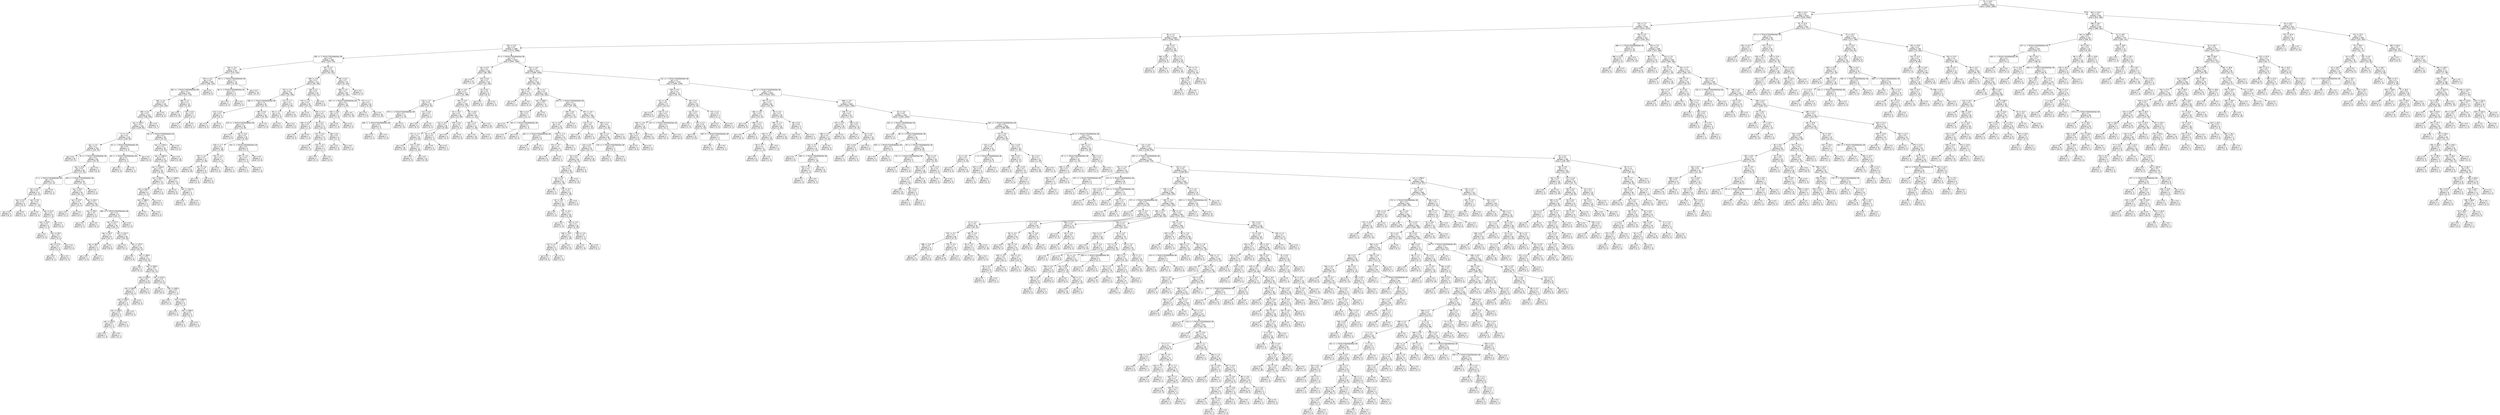digraph Tree {
node [shape=box, style="rounded", color="black", fontname=helvetica] ;
edge [fontname=helvetica] ;
0 [label="52 <= 15.5\ngini = 0.5\nsamples = 3678\nvalue = [2843, 2889]"] ;
1 [label="264 <= 12.2\ngini = 0.5\nsamples = 3023\nvalue = [2229, 2500]"] ;
0 -> 1 [labeldistance=2.5, labelangle=45, headlabel="True"] ;
2 [label="152 <= 7.5\ngini = 0.5\nsamples = 2760\nvalue = [2102, 2223]"] ;
1 -> 2 ;
3 [label="65 <= 7.3\ngini = 0.5\nsamples = 2438\nvalue = [1784, 2032]"] ;
2 -> 3 ;
4 [label="162 <= -5.6\ngini = 0.5\nsamples = 2388\nvalue = [1772, 1966]"] ;
3 -> 4 ;
5 [label="295 <= -1.7014117331926443e+38\ngini = 0.5\nsamples = 369\nvalue = [225, 376]"] ;
4 -> 5 ;
6 [label="155 <= -0.4\ngini = 0.5\nsamples = 187\nvalue = [170, 145]"] ;
5 -> 6 ;
7 [label="250 <= -5.0\ngini = 0.5\nsamples = 168\nvalue = [166, 116]"] ;
6 -> 7 ;
8 [label="356 <= -1.7014117331926443e+38\ngini = 0.5\nsamples = 163\nvalue = [157, 116]"] ;
7 -> 8 ;
9 [label="303 <= 1.6\ngini = 0.5\nsamples = 153\nvalue = [154, 100]"] ;
8 -> 9 ;
10 [label="360 <= 0.2\ngini = 0.5\nsamples = 150\nvalue = [148, 100]"] ;
9 -> 10 ;
11 [label="rain <= 529.5\ngini = 0.5\nsamples = 146\nvalue = [148, 93]"] ;
10 -> 11 ;
12 [label="17 <= 1.3\ngini = 0.3\nsamples = 110\nvalue = [138, 39]"] ;
11 -> 12 ;
13 [label="rain <= 1.5\ngini = 0.3\nsamples = 105\nvalue = [135, 35]"] ;
12 -> 13 ;
14 [label="gini = 0.0\nsamples = 36\nvalue = [57, 0]"] ;
13 -> 14 ;
15 [label="76 <= -1.7014117331926443e+38\ngini = 0.4\nsamples = 69\nvalue = [78, 35]"] ;
13 -> 15 ;
16 [label="rain <= 22.5\ngini = 0.4\nsamples = 66\nvalue = [72, 35]"] ;
15 -> 16 ;
17 [label="0 <= -1.7014117331926443e+38\ngini = 0.5\nsamples = 14\nvalue = [15, 14]"] ;
16 -> 17 ;
18 [label="rain <= 6.0\ngini = 0.5\nsamples = 13\nvalue = [15, 12]"] ;
17 -> 18 ;
19 [label="rain <= 3.0\ngini = 0.3\nsamples = 6\nvalue = [8, 2]"] ;
18 -> 19 ;
20 [label="gini = 0.4\nsamples = 5\nvalue = [6, 2]"] ;
19 -> 20 ;
21 [label="gini = 0.0\nsamples = 1\nvalue = [2, 0]"] ;
19 -> 21 ;
22 [label="rain <= 9.5\ngini = 0.5\nsamples = 7\nvalue = [7, 10]"] ;
18 -> 22 ;
23 [label="gini = 0.0\nsamples = 1\nvalue = [0, 4]"] ;
22 -> 23 ;
24 [label="rain <= 21.5\ngini = 0.5\nsamples = 6\nvalue = [7, 6]"] ;
22 -> 24 ;
25 [label="rain <= 13.0\ngini = 0.5\nsamples = 5\nvalue = [7, 4]"] ;
24 -> 25 ;
26 [label="gini = 0.0\nsamples = 1\nvalue = [2, 0]"] ;
25 -> 26 ;
27 [label="rain <= 20.0\ngini = 0.5\nsamples = 4\nvalue = [5, 4]"] ;
25 -> 27 ;
28 [label="rain <= 17.0\ngini = 0.5\nsamples = 3\nvalue = [3, 4]"] ;
27 -> 28 ;
29 [label="gini = 0.0\nsamples = 1\nvalue = [0, 1]"] ;
28 -> 29 ;
30 [label="gini = 0.5\nsamples = 2\nvalue = [3, 3]"] ;
28 -> 30 ;
31 [label="gini = 0.0\nsamples = 1\nvalue = [2, 0]"] ;
27 -> 31 ;
32 [label="gini = 0.0\nsamples = 1\nvalue = [0, 2]"] ;
24 -> 32 ;
33 [label="gini = 0.0\nsamples = 1\nvalue = [0, 2]"] ;
17 -> 33 ;
34 [label="300 <= -1.7014117331926443e+38\ngini = 0.4\nsamples = 52\nvalue = [57, 21]"] ;
16 -> 34 ;
35 [label="rain <= 34.5\ngini = 0.4\nsamples = 50\nvalue = [54, 21]"] ;
34 -> 35 ;
36 [label="rain <= 23.5\ngini = 0.1\nsamples = 10\nvalue = [12, 1]"] ;
35 -> 36 ;
37 [label="gini = 0.4\nsamples = 3\nvalue = [3, 1]"] ;
36 -> 37 ;
38 [label="gini = 0.0\nsamples = 7\nvalue = [9, 0]"] ;
36 -> 38 ;
39 [label="rain <= 54.5\ngini = 0.4\nsamples = 40\nvalue = [42, 20]"] ;
35 -> 39 ;
40 [label="rain <= 39.5\ngini = 0.5\nsamples = 3\nvalue = [2, 3]"] ;
39 -> 40 ;
41 [label="gini = 0.4\nsamples = 2\nvalue = [2, 1]"] ;
40 -> 41 ;
42 [label="gini = 0.0\nsamples = 1\nvalue = [0, 2]"] ;
40 -> 42 ;
43 [label="384 <= -1.7014117331926443e+38\ngini = 0.4\nsamples = 37\nvalue = [40, 17]"] ;
39 -> 43 ;
44 [label="rain <= 117.5\ngini = 0.4\nsamples = 36\nvalue = [39, 17]"] ;
43 -> 44 ;
45 [label="rain <= 70.0\ngini = 0.2\nsamples = 8\nvalue = [10, 1]"] ;
44 -> 45 ;
46 [label="rain <= 66.5\ngini = 0.4\nsamples = 3\nvalue = [2, 1]"] ;
45 -> 46 ;
47 [label="gini = 0.0\nsamples = 1\nvalue = [1, 0]"] ;
46 -> 47 ;
48 [label="gini = 0.5\nsamples = 2\nvalue = [1, 1]"] ;
46 -> 48 ;
49 [label="gini = 0.0\nsamples = 5\nvalue = [8, 0]"] ;
45 -> 49 ;
50 [label="rain <= 131.5\ngini = 0.5\nsamples = 28\nvalue = [29, 16]"] ;
44 -> 50 ;
51 [label="gini = 0.0\nsamples = 2\nvalue = [0, 2]"] ;
50 -> 51 ;
52 [label="rain <= 175.0\ngini = 0.4\nsamples = 26\nvalue = [29, 14]"] ;
50 -> 52 ;
53 [label="gini = 0.0\nsamples = 3\nvalue = [4, 0]"] ;
52 -> 53 ;
54 [label="rain <= 199.0\ngini = 0.5\nsamples = 23\nvalue = [25, 14]"] ;
52 -> 54 ;
55 [label="gini = 0.0\nsamples = 2\nvalue = [0, 2]"] ;
54 -> 55 ;
56 [label="rain <= 358.0\ngini = 0.4\nsamples = 21\nvalue = [25, 12]"] ;
54 -> 56 ;
57 [label="rain <= 319.5\ngini = 0.5\nsamples = 10\nvalue = [10, 8]"] ;
56 -> 57 ;
58 [label="rain <= 264.5\ngini = 0.4\nsamples = 7\nvalue = [10, 3]"] ;
57 -> 58 ;
59 [label="rain <= 244.5\ngini = 0.5\nsamples = 4\nvalue = [4, 3]"] ;
58 -> 59 ;
60 [label="rain <= 236.5\ngini = 0.3\nsamples = 3\nvalue = [4, 1]"] ;
59 -> 60 ;
61 [label="rain <= 223.0\ngini = 0.5\nsamples = 2\nvalue = [1, 1]"] ;
60 -> 61 ;
62 [label="gini = 0.0\nsamples = 1\nvalue = [1, 0]"] ;
61 -> 62 ;
63 [label="gini = 0.0\nsamples = 1\nvalue = [0, 1]"] ;
61 -> 63 ;
64 [label="gini = 0.0\nsamples = 1\nvalue = [3, 0]"] ;
60 -> 64 ;
65 [label="gini = 0.0\nsamples = 1\nvalue = [0, 2]"] ;
59 -> 65 ;
66 [label="gini = 0.0\nsamples = 3\nvalue = [6, 0]"] ;
58 -> 66 ;
67 [label="gini = 0.0\nsamples = 3\nvalue = [0, 5]"] ;
57 -> 67 ;
68 [label="rain <= 414.5\ngini = 0.3\nsamples = 11\nvalue = [15, 4]"] ;
56 -> 68 ;
69 [label="gini = 0.0\nsamples = 4\nvalue = [8, 0]"] ;
68 -> 69 ;
70 [label="rain <= 428.0\ngini = 0.5\nsamples = 7\nvalue = [7, 4]"] ;
68 -> 70 ;
71 [label="gini = 0.0\nsamples = 1\nvalue = [0, 2]"] ;
70 -> 71 ;
72 [label="rain <= 492.0\ngini = 0.3\nsamples = 6\nvalue = [7, 2]"] ;
70 -> 72 ;
73 [label="gini = 0.0\nsamples = 3\nvalue = [5, 0]"] ;
72 -> 73 ;
74 [label="rain <= 509.0\ngini = 0.5\nsamples = 3\nvalue = [2, 2]"] ;
72 -> 74 ;
75 [label="gini = 0.0\nsamples = 2\nvalue = [0, 2]"] ;
74 -> 75 ;
76 [label="gini = 0.0\nsamples = 1\nvalue = [2, 0]"] ;
74 -> 76 ;
77 [label="gini = 0.0\nsamples = 1\nvalue = [1, 0]"] ;
43 -> 77 ;
78 [label="gini = 0.0\nsamples = 2\nvalue = [3, 0]"] ;
34 -> 78 ;
79 [label="gini = 0.0\nsamples = 3\nvalue = [6, 0]"] ;
15 -> 79 ;
80 [label="55 <= -1.7014117331926443e+38\ngini = 0.5\nsamples = 5\nvalue = [3, 4]"] ;
12 -> 80 ;
81 [label="40 <= -1.7014117331926443e+38\ngini = 0.4\nsamples = 3\nvalue = [3, 1]"] ;
80 -> 81 ;
82 [label="gini = 0.0\nsamples = 2\nvalue = [3, 0]"] ;
81 -> 82 ;
83 [label="gini = 0.0\nsamples = 1\nvalue = [0, 1]"] ;
81 -> 83 ;
84 [label="gini = 0.0\nsamples = 2\nvalue = [0, 3]"] ;
80 -> 84 ;
85 [label="48 <= -1.7014117331926443e+38\ngini = 0.3\nsamples = 36\nvalue = [10, 54]"] ;
11 -> 85 ;
86 [label="rain <= 1744.0\ngini = 0.3\nsamples = 35\nvalue = [10, 52]"] ;
85 -> 86 ;
87 [label="rain <= 1494.0\ngini = 0.4\nsamples = 22\nvalue = [10, 24]"] ;
86 -> 87 ;
88 [label="rain <= 1164.5\ngini = 0.4\nsamples = 20\nvalue = [8, 24]"] ;
87 -> 88 ;
89 [label="rain <= 952.0\ngini = 0.5\nsamples = 11\nvalue = [7, 11]"] ;
88 -> 89 ;
90 [label="rain <= 641.0\ngini = 0.3\nsamples = 9\nvalue = [3, 11]"] ;
89 -> 90 ;
91 [label="rain <= 586.5\ngini = 0.5\nsamples = 4\nvalue = [3, 4]"] ;
90 -> 91 ;
92 [label="gini = 0.0\nsamples = 2\nvalue = [0, 4]"] ;
91 -> 92 ;
93 [label="gini = 0.0\nsamples = 2\nvalue = [3, 0]"] ;
91 -> 93 ;
94 [label="gini = 0.0\nsamples = 5\nvalue = [0, 7]"] ;
90 -> 94 ;
95 [label="gini = 0.0\nsamples = 2\nvalue = [4, 0]"] ;
89 -> 95 ;
96 [label="rain <= 1299.5\ngini = 0.1\nsamples = 9\nvalue = [1, 13]"] ;
88 -> 96 ;
97 [label="gini = 0.0\nsamples = 6\nvalue = [0, 8]"] ;
96 -> 97 ;
98 [label="rain <= 1311.5\ngini = 0.3\nsamples = 3\nvalue = [1, 5]"] ;
96 -> 98 ;
99 [label="gini = 0.0\nsamples = 1\nvalue = [1, 0]"] ;
98 -> 99 ;
100 [label="gini = 0.0\nsamples = 2\nvalue = [0, 5]"] ;
98 -> 100 ;
101 [label="gini = 0.0\nsamples = 2\nvalue = [2, 0]"] ;
87 -> 101 ;
102 [label="gini = 0.0\nsamples = 13\nvalue = [0, 28]"] ;
86 -> 102 ;
103 [label="gini = 0.0\nsamples = 1\nvalue = [0, 2]"] ;
85 -> 103 ;
104 [label="gini = 0.0\nsamples = 4\nvalue = [0, 7]"] ;
10 -> 104 ;
105 [label="gini = 0.0\nsamples = 3\nvalue = [6, 0]"] ;
9 -> 105 ;
106 [label="286 <= 1.2\ngini = 0.3\nsamples = 10\nvalue = [3, 16]"] ;
8 -> 106 ;
107 [label="gini = 0.0\nsamples = 8\nvalue = [0, 15]"] ;
106 -> 107 ;
108 [label="337 <= 6.4\ngini = 0.4\nsamples = 2\nvalue = [3, 1]"] ;
106 -> 108 ;
109 [label="gini = 0.0\nsamples = 1\nvalue = [3, 0]"] ;
108 -> 109 ;
110 [label="gini = 0.0\nsamples = 1\nvalue = [0, 1]"] ;
108 -> 110 ;
111 [label="gini = 0.0\nsamples = 5\nvalue = [9, 0]"] ;
7 -> 111 ;
112 [label="69 <= -1.7014117331926443e+38\ngini = 0.2\nsamples = 19\nvalue = [4, 29]"] ;
6 -> 112 ;
113 [label="36 <= -1.7014117331926443e+38\ngini = 0.4\nsamples = 4\nvalue = [4, 2]"] ;
112 -> 113 ;
114 [label="gini = 0.0\nsamples = 1\nvalue = [0, 2]"] ;
113 -> 114 ;
115 [label="gini = 0.0\nsamples = 3\nvalue = [4, 0]"] ;
113 -> 115 ;
116 [label="gini = 0.0\nsamples = 15\nvalue = [0, 27]"] ;
112 -> 116 ;
117 [label="347 <= 0.2\ngini = 0.3\nsamples = 182\nvalue = [55, 231]"] ;
5 -> 117 ;
118 [label="369 <= -0.9\ngini = 0.4\nsamples = 112\nvalue = [49, 128]"] ;
117 -> 118 ;
119 [label="225 <= -2.4\ngini = 0.3\nsamples = 82\nvalue = [25, 106]"] ;
118 -> 119 ;
120 [label="258 <= -1.7014117331926443e+38\ngini = 0.4\nsamples = 45\nvalue = [22, 51]"] ;
119 -> 120 ;
121 [label="132 <= 2.8\ngini = 0.2\nsamples = 5\nvalue = [6, 1]"] ;
120 -> 121 ;
122 [label="gini = 0.0\nsamples = 4\nvalue = [6, 0]"] ;
121 -> 122 ;
123 [label="gini = 0.0\nsamples = 1\nvalue = [0, 1]"] ;
121 -> 123 ;
124 [label="290 <= 0.6\ngini = 0.4\nsamples = 40\nvalue = [16, 50]"] ;
120 -> 124 ;
125 [label="219 <= -1.7014117331926443e+38\ngini = 0.3\nsamples = 38\nvalue = [13, 50]"] ;
124 -> 125 ;
126 [label="gini = 0.0\nsamples = 3\nvalue = [4, 0]"] ;
125 -> 126 ;
127 [label="142 <= -5.6\ngini = 0.3\nsamples = 35\nvalue = [9, 50]"] ;
125 -> 127 ;
128 [label="229 <= -1.7\ngini = 0.1\nsamples = 29\nvalue = [4, 48]"] ;
127 -> 128 ;
129 [label="245 <= -4.4\ngini = 0.1\nsamples = 27\nvalue = [2, 46]"] ;
128 -> 129 ;
130 [label="gini = 0.0\nsamples = 21\nvalue = [0, 40]"] ;
129 -> 130 ;
131 [label="197 <= -3.6\ngini = 0.4\nsamples = 6\nvalue = [2, 6]"] ;
129 -> 131 ;
132 [label="gini = 0.0\nsamples = 2\nvalue = [2, 0]"] ;
131 -> 132 ;
133 [label="gini = 0.0\nsamples = 4\nvalue = [0, 6]"] ;
131 -> 133 ;
134 [label="134 <= -1.0\ngini = 0.5\nsamples = 2\nvalue = [2, 2]"] ;
128 -> 134 ;
135 [label="gini = 0.0\nsamples = 1\nvalue = [2, 0]"] ;
134 -> 135 ;
136 [label="gini = 0.0\nsamples = 1\nvalue = [0, 2]"] ;
134 -> 136 ;
137 [label="154 <= -1.7014117331926443e+38\ngini = 0.4\nsamples = 6\nvalue = [5, 2]"] ;
127 -> 137 ;
138 [label="307 <= -2.4\ngini = 0.4\nsamples = 3\nvalue = [1, 2]"] ;
137 -> 138 ;
139 [label="gini = 0.0\nsamples = 2\nvalue = [0, 2]"] ;
138 -> 139 ;
140 [label="gini = 0.0\nsamples = 1\nvalue = [1, 0]"] ;
138 -> 140 ;
141 [label="gini = 0.0\nsamples = 3\nvalue = [4, 0]"] ;
137 -> 141 ;
142 [label="gini = 0.0\nsamples = 2\nvalue = [3, 0]"] ;
124 -> 142 ;
143 [label="114 <= -1.7\ngini = 0.1\nsamples = 37\nvalue = [3, 55]"] ;
119 -> 143 ;
144 [label="95 <= -1.7\ngini = 0.5\nsamples = 6\nvalue = [3, 4]"] ;
143 -> 144 ;
145 [label="gini = 0.0\nsamples = 3\nvalue = [0, 4]"] ;
144 -> 145 ;
146 [label="gini = 0.0\nsamples = 3\nvalue = [3, 0]"] ;
144 -> 146 ;
147 [label="gini = 0.0\nsamples = 31\nvalue = [0, 51]"] ;
143 -> 147 ;
148 [label="128 <= 3.1\ngini = 0.5\nsamples = 30\nvalue = [24, 22]"] ;
118 -> 148 ;
149 [label="375 <= -1.4\ngini = 0.5\nsamples = 26\nvalue = [24, 14]"] ;
148 -> 149 ;
150 [label="gini = 0.0\nsamples = 5\nvalue = [0, 6]"] ;
149 -> 150 ;
151 [label="259 <= -1.3\ngini = 0.4\nsamples = 21\nvalue = [24, 8]"] ;
149 -> 151 ;
152 [label="264 <= -0.4\ngini = 0.3\nsamples = 4\nvalue = [1, 4]"] ;
151 -> 152 ;
153 [label="gini = 0.0\nsamples = 3\nvalue = [0, 4]"] ;
152 -> 153 ;
154 [label="gini = 0.0\nsamples = 1\nvalue = [1, 0]"] ;
152 -> 154 ;
155 [label="60 <= 0.1\ngini = 0.3\nsamples = 17\nvalue = [23, 4]"] ;
151 -> 155 ;
156 [label="131 <= -0.4\ngini = 0.1\nsamples = 13\nvalue = [21, 1]"] ;
155 -> 156 ;
157 [label="gini = 0.0\nsamples = 9\nvalue = [17, 0]"] ;
156 -> 157 ;
158 [label="233 <= -0.1\ngini = 0.3\nsamples = 4\nvalue = [4, 1]"] ;
156 -> 158 ;
159 [label="gini = 0.0\nsamples = 1\nvalue = [0, 1]"] ;
158 -> 159 ;
160 [label="gini = 0.0\nsamples = 3\nvalue = [4, 0]"] ;
158 -> 160 ;
161 [label="166 <= 0.1\ngini = 0.5\nsamples = 4\nvalue = [2, 3]"] ;
155 -> 161 ;
162 [label="gini = 0.0\nsamples = 3\nvalue = [0, 3]"] ;
161 -> 162 ;
163 [label="gini = 0.0\nsamples = 1\nvalue = [2, 0]"] ;
161 -> 163 ;
164 [label="gini = 0.0\nsamples = 4\nvalue = [0, 8]"] ;
148 -> 164 ;
165 [label="145 <= 6.0\ngini = 0.1\nsamples = 70\nvalue = [6, 103]"] ;
117 -> 165 ;
166 [label="266 <= 1.6\ngini = 0.1\nsamples = 69\nvalue = [4, 103]"] ;
165 -> 166 ;
167 [label="357 <= -1.7014117331926443e+38\ngini = 0.0\nsamples = 51\nvalue = [1, 83]"] ;
166 -> 167 ;
168 [label="105 <= -0.8\ngini = 0.3\nsamples = 4\nvalue = [1, 5]"] ;
167 -> 168 ;
169 [label="gini = 0.0\nsamples = 1\nvalue = [1, 0]"] ;
168 -> 169 ;
170 [label="gini = 0.0\nsamples = 3\nvalue = [0, 5]"] ;
168 -> 170 ;
171 [label="gini = 0.0\nsamples = 47\nvalue = [0, 78]"] ;
167 -> 171 ;
172 [label="317 <= 1.7\ngini = 0.2\nsamples = 18\nvalue = [3, 20]"] ;
166 -> 172 ;
173 [label="gini = 0.0\nsamples = 2\nvalue = [3, 0]"] ;
172 -> 173 ;
174 [label="gini = 0.0\nsamples = 16\nvalue = [0, 20]"] ;
172 -> 174 ;
175 [label="gini = 0.0\nsamples = 1\nvalue = [2, 0]"] ;
165 -> 175 ;
176 [label="8 <= -1.7014117331926443e+38\ngini = 0.5\nsamples = 2019\nvalue = [1547, 1590]"] ;
4 -> 176 ;
177 [label="rain <= 0.5\ngini = 0.3\nsamples = 146\nvalue = [48, 190]"] ;
176 -> 177 ;
178 [label="gini = 0.0\nsamples = 13\nvalue = [17, 0]"] ;
177 -> 178 ;
179 [label="219 <= 5.6\ngini = 0.2\nsamples = 133\nvalue = [31, 190]"] ;
177 -> 179 ;
180 [label="246 <= -2.8\ngini = 0.2\nsamples = 127\nvalue = [23, 186]"] ;
179 -> 180 ;
181 [label="154 <= -3.7\ngini = 0.5\nsamples = 18\nvalue = [10, 16]"] ;
180 -> 181 ;
182 [label="279 <= -1.7014117331926443e+38\ngini = 0.2\nsamples = 11\nvalue = [2, 14]"] ;
181 -> 182 ;
183 [label="248 <= -1.7014117331926443e+38\ngini = 0.4\nsamples = 2\nvalue = [2, 1]"] ;
182 -> 183 ;
184 [label="gini = 0.0\nsamples = 1\nvalue = [0, 1]"] ;
183 -> 184 ;
185 [label="gini = 0.0\nsamples = 1\nvalue = [2, 0]"] ;
183 -> 185 ;
186 [label="gini = 0.0\nsamples = 9\nvalue = [0, 13]"] ;
182 -> 186 ;
187 [label="112 <= 0.8\ngini = 0.3\nsamples = 7\nvalue = [8, 2]"] ;
181 -> 187 ;
188 [label="gini = 0.0\nsamples = 5\nvalue = [8, 0]"] ;
187 -> 188 ;
189 [label="gini = 0.0\nsamples = 2\nvalue = [0, 2]"] ;
187 -> 189 ;
190 [label="192 <= -0.3\ngini = 0.1\nsamples = 109\nvalue = [13, 170]"] ;
180 -> 190 ;
191 [label="25 <= -0.4\ngini = 0.3\nsamples = 45\nvalue = [12, 69]"] ;
190 -> 191 ;
192 [label="214 <= -0.3\ngini = 0.2\nsamples = 38\nvalue = [8, 64]"] ;
191 -> 192 ;
193 [label="271 <= -1.1\ngini = 0.1\nsamples = 35\nvalue = [5, 63]"] ;
192 -> 193 ;
194 [label="gini = 0.0\nsamples = 18\nvalue = [0, 33]"] ;
193 -> 194 ;
195 [label="123 <= -0.9\ngini = 0.2\nsamples = 17\nvalue = [5, 30]"] ;
193 -> 195 ;
196 [label="gini = 0.0\nsamples = 3\nvalue = [5, 0]"] ;
195 -> 196 ;
197 [label="gini = 0.0\nsamples = 14\nvalue = [0, 30]"] ;
195 -> 197 ;
198 [label="93 <= -0.1\ngini = 0.4\nsamples = 3\nvalue = [3, 1]"] ;
192 -> 198 ;
199 [label="gini = 0.0\nsamples = 2\nvalue = [3, 0]"] ;
198 -> 199 ;
200 [label="gini = 0.0\nsamples = 1\nvalue = [0, 1]"] ;
198 -> 200 ;
201 [label="376 <= 0.2\ngini = 0.5\nsamples = 7\nvalue = [4, 5]"] ;
191 -> 201 ;
202 [label="gini = 0.0\nsamples = 4\nvalue = [4, 0]"] ;
201 -> 202 ;
203 [label="gini = 0.0\nsamples = 3\nvalue = [0, 5]"] ;
201 -> 203 ;
204 [label="141 <= 0.8\ngini = 0.0\nsamples = 64\nvalue = [1, 101]"] ;
190 -> 204 ;
205 [label="100 <= 1.0\ngini = 0.1\nsamples = 21\nvalue = [1, 34]"] ;
204 -> 205 ;
206 [label="gini = 0.0\nsamples = 20\nvalue = [0, 34]"] ;
205 -> 206 ;
207 [label="gini = 0.0\nsamples = 1\nvalue = [1, 0]"] ;
205 -> 207 ;
208 [label="gini = 0.0\nsamples = 43\nvalue = [0, 67]"] ;
204 -> 208 ;
209 [label="20 <= 6.6\ngini = 0.4\nsamples = 6\nvalue = [8, 4]"] ;
179 -> 209 ;
210 [label="gini = 0.0\nsamples = 4\nvalue = [8, 0]"] ;
209 -> 210 ;
211 [label="gini = 0.0\nsamples = 2\nvalue = [0, 4]"] ;
209 -> 211 ;
212 [label="314 <= -4.9\ngini = 0.5\nsamples = 1873\nvalue = [1499, 1400]"] ;
176 -> 212 ;
213 [label="162 <= -5.2\ngini = 0.4\nsamples = 140\nvalue = [59, 164]"] ;
212 -> 213 ;
214 [label="105 <= -5.2\ngini = 0.4\nsamples = 10\nvalue = [13, 4]"] ;
213 -> 214 ;
215 [label="gini = 0.0\nsamples = 7\nvalue = [13, 0]"] ;
214 -> 215 ;
216 [label="gini = 0.0\nsamples = 3\nvalue = [0, 4]"] ;
214 -> 216 ;
217 [label="12 <= -5.1\ngini = 0.3\nsamples = 130\nvalue = [46, 160]"] ;
213 -> 217 ;
218 [label="rain <= 609.5\ngini = 0.5\nsamples = 12\nvalue = [11, 11]"] ;
217 -> 218 ;
219 [label="382 <= 0.3\ngini = 0.3\nsamples = 7\nvalue = [11, 3]"] ;
218 -> 219 ;
220 [label="gini = 0.0\nsamples = 4\nvalue = [10, 0]"] ;
219 -> 220 ;
221 [label="38 <= -1.7014117331926443e+38\ngini = 0.4\nsamples = 3\nvalue = [1, 3]"] ;
219 -> 221 ;
222 [label="gini = 0.0\nsamples = 1\nvalue = [1, 0]"] ;
221 -> 222 ;
223 [label="gini = 0.0\nsamples = 2\nvalue = [0, 3]"] ;
221 -> 223 ;
224 [label="gini = 0.0\nsamples = 5\nvalue = [0, 8]"] ;
218 -> 224 ;
225 [label="229 <= -1.7014117331926443e+38\ngini = 0.3\nsamples = 118\nvalue = [35, 149]"] ;
217 -> 225 ;
226 [label="239 <= 0.5\ngini = 0.5\nsamples = 18\nvalue = [13, 13]"] ;
225 -> 226 ;
227 [label="32 <= -4.8\ngini = 0.5\nsamples = 14\nvalue = [13, 8]"] ;
226 -> 227 ;
228 [label="261 <= -1.7014117331926443e+38\ngini = 0.2\nsamples = 4\nvalue = [1, 6]"] ;
227 -> 228 ;
229 [label="gini = 0.0\nsamples = 1\nvalue = [1, 0]"] ;
228 -> 229 ;
230 [label="gini = 0.0\nsamples = 3\nvalue = [0, 6]"] ;
228 -> 230 ;
231 [label="355 <= -1.3\ngini = 0.2\nsamples = 10\nvalue = [12, 2]"] ;
227 -> 231 ;
232 [label="274 <= -0.7\ngini = 0.1\nsamples = 9\nvalue = [12, 1]"] ;
231 -> 232 ;
233 [label="gini = 0.0\nsamples = 8\nvalue = [12, 0]"] ;
232 -> 233 ;
234 [label="gini = 0.0\nsamples = 1\nvalue = [0, 1]"] ;
232 -> 234 ;
235 [label="gini = 0.0\nsamples = 1\nvalue = [0, 1]"] ;
231 -> 235 ;
236 [label="gini = 0.0\nsamples = 4\nvalue = [0, 5]"] ;
226 -> 236 ;
237 [label="307 <= -4.9\ngini = 0.2\nsamples = 100\nvalue = [22, 136]"] ;
225 -> 237 ;
238 [label="118 <= 2.5\ngini = 0.0\nsamples = 30\nvalue = [1, 42]"] ;
237 -> 238 ;
239 [label="gini = 0.0\nsamples = 29\nvalue = [0, 42]"] ;
238 -> 239 ;
240 [label="gini = 0.0\nsamples = 1\nvalue = [1, 0]"] ;
238 -> 240 ;
241 [label="198 <= 1.4\ngini = 0.3\nsamples = 70\nvalue = [21, 94]"] ;
237 -> 241 ;
242 [label="282 <= 1.4\ngini = 0.3\nsamples = 58\nvalue = [21, 73]"] ;
241 -> 242 ;
243 [label="124 <= 0.5\ngini = 0.3\nsamples = 54\nvalue = [16, 72]"] ;
242 -> 243 ;
244 [label="46 <= 0.5\ngini = 0.4\nsamples = 40\nvalue = [16, 42]"] ;
243 -> 244 ;
245 [label="317 <= -1.3\ngini = 0.3\nsamples = 36\nvalue = [11, 42]"] ;
244 -> 245 ;
246 [label="rain <= 3.0\ngini = 0.4\nsamples = 25\nvalue = [11, 28]"] ;
245 -> 246 ;
247 [label="gini = 0.0\nsamples = 3\nvalue = [4, 0]"] ;
246 -> 247 ;
248 [label="179 <= -0.7\ngini = 0.3\nsamples = 22\nvalue = [7, 28]"] ;
246 -> 248 ;
249 [label="62 <= -4.9\ngini = 0.2\nsamples = 20\nvalue = [4, 28]"] ;
248 -> 249 ;
250 [label="gini = 0.0\nsamples = 1\nvalue = [1, 0]"] ;
249 -> 250 ;
251 [label="121 <= -5.0\ngini = 0.2\nsamples = 19\nvalue = [3, 28]"] ;
249 -> 251 ;
252 [label="gini = 0.0\nsamples = 1\nvalue = [1, 0]"] ;
251 -> 252 ;
253 [label="264 <= -2.0\ngini = 0.1\nsamples = 18\nvalue = [2, 28]"] ;
251 -> 253 ;
254 [label="249 <= -4.8\ngini = 0.1\nsamples = 15\nvalue = [1, 26]"] ;
253 -> 254 ;
255 [label="147 <= -4.7\ngini = 0.3\nsamples = 4\nvalue = [1, 5]"] ;
254 -> 255 ;
256 [label="gini = 0.0\nsamples = 3\nvalue = [0, 5]"] ;
255 -> 256 ;
257 [label="gini = 0.0\nsamples = 1\nvalue = [1, 0]"] ;
255 -> 257 ;
258 [label="gini = 0.0\nsamples = 11\nvalue = [0, 21]"] ;
254 -> 258 ;
259 [label="336 <= -1.6\ngini = 0.4\nsamples = 3\nvalue = [1, 2]"] ;
253 -> 259 ;
260 [label="gini = 0.0\nsamples = 1\nvalue = [1, 0]"] ;
259 -> 260 ;
261 [label="gini = 0.0\nsamples = 2\nvalue = [0, 2]"] ;
259 -> 261 ;
262 [label="gini = 0.0\nsamples = 2\nvalue = [3, 0]"] ;
248 -> 262 ;
263 [label="gini = 0.0\nsamples = 11\nvalue = [0, 14]"] ;
245 -> 263 ;
264 [label="gini = 0.0\nsamples = 4\nvalue = [5, 0]"] ;
244 -> 264 ;
265 [label="gini = 0.0\nsamples = 14\nvalue = [0, 30]"] ;
243 -> 265 ;
266 [label="125 <= -1.7014117331926443e+38\ngini = 0.3\nsamples = 4\nvalue = [5, 1]"] ;
242 -> 266 ;
267 [label="gini = 0.0\nsamples = 1\nvalue = [0, 1]"] ;
266 -> 267 ;
268 [label="gini = 0.0\nsamples = 3\nvalue = [5, 0]"] ;
266 -> 268 ;
269 [label="gini = 0.0\nsamples = 12\nvalue = [0, 21]"] ;
241 -> 269 ;
270 [label="112 <= -1.7014117331926443e+38\ngini = 0.5\nsamples = 1733\nvalue = [1440, 1236]"] ;
212 -> 270 ;
271 [label="239 <= -0.4\ngini = 0.4\nsamples = 70\nvalue = [24, 75]"] ;
270 -> 271 ;
272 [label="82 <= -4.2\ngini = 0.5\nsamples = 27\nvalue = [19, 21]"] ;
271 -> 272 ;
273 [label="gini = 0.0\nsamples = 6\nvalue = [10, 0]"] ;
272 -> 273 ;
274 [label="218 <= -1.4\ngini = 0.4\nsamples = 21\nvalue = [9, 21]"] ;
272 -> 274 ;
275 [label="283 <= -1.8\ngini = 0.2\nsamples = 15\nvalue = [3, 20]"] ;
274 -> 275 ;
276 [label="281 <= -3.2\ngini = 0.4\nsamples = 6\nvalue = [3, 6]"] ;
275 -> 276 ;
277 [label="gini = 0.0\nsamples = 4\nvalue = [0, 6]"] ;
276 -> 277 ;
278 [label="gini = 0.0\nsamples = 2\nvalue = [3, 0]"] ;
276 -> 278 ;
279 [label="gini = 0.0\nsamples = 9\nvalue = [0, 14]"] ;
275 -> 279 ;
280 [label="157 <= -1.7014117331926443e+38\ngini = 0.2\nsamples = 6\nvalue = [6, 1]"] ;
274 -> 280 ;
281 [label="gini = 0.0\nsamples = 1\nvalue = [0, 1]"] ;
280 -> 281 ;
282 [label="gini = 0.0\nsamples = 5\nvalue = [6, 0]"] ;
280 -> 282 ;
283 [label="39 <= 3.7\ngini = 0.2\nsamples = 43\nvalue = [5, 54]"] ;
271 -> 283 ;
284 [label="rain <= 0.5\ngini = 0.1\nsamples = 40\nvalue = [2, 53]"] ;
283 -> 284 ;
285 [label="gini = 0.0\nsamples = 1\nvalue = [1, 0]"] ;
284 -> 285 ;
286 [label="241 <= 3.2\ngini = 0.0\nsamples = 39\nvalue = [1, 53]"] ;
284 -> 286 ;
287 [label="gini = 0.0\nsamples = 37\nvalue = [0, 52]"] ;
286 -> 287 ;
288 [label="169 <= -1.7014117331926443e+38\ngini = 0.5\nsamples = 2\nvalue = [1, 1]"] ;
286 -> 288 ;
289 [label="gini = 0.0\nsamples = 1\nvalue = [1, 0]"] ;
288 -> 289 ;
290 [label="gini = 0.0\nsamples = 1\nvalue = [0, 1]"] ;
288 -> 290 ;
291 [label="272 <= 4.1\ngini = 0.4\nsamples = 3\nvalue = [3, 1]"] ;
283 -> 291 ;
292 [label="gini = 0.0\nsamples = 2\nvalue = [3, 0]"] ;
291 -> 292 ;
293 [label="gini = 0.0\nsamples = 1\nvalue = [0, 1]"] ;
291 -> 293 ;
294 [label="55 <= -1.7014117331926443e+38\ngini = 0.5\nsamples = 1663\nvalue = [1416, 1161]"] ;
270 -> 294 ;
295 [label="397 <= -3.1\ngini = 0.3\nsamples = 60\nvalue = [15, 78]"] ;
294 -> 295 ;
296 [label="392 <= -3.6\ngini = 0.5\nsamples = 15\nvalue = [10, 14]"] ;
295 -> 296 ;
297 [label="gini = 0.0\nsamples = 6\nvalue = [0, 9]"] ;
296 -> 297 ;
298 [label="399 <= -2.4\ngini = 0.4\nsamples = 9\nvalue = [10, 5]"] ;
296 -> 298 ;
299 [label="gini = 0.0\nsamples = 7\nvalue = [10, 0]"] ;
298 -> 299 ;
300 [label="gini = 0.0\nsamples = 2\nvalue = [0, 5]"] ;
298 -> 300 ;
301 [label="35 <= 1.6\ngini = 0.1\nsamples = 45\nvalue = [5, 64]"] ;
295 -> 301 ;
302 [label="381 <= -1.3\ngini = 0.1\nsamples = 42\nvalue = [2, 63]"] ;
301 -> 302 ;
303 [label="342 <= -1.5\ngini = 0.3\nsamples = 10\nvalue = [2, 10]"] ;
302 -> 303 ;
304 [label="38 <= -0.7\ngini = 0.2\nsamples = 9\nvalue = [1, 10]"] ;
303 -> 304 ;
305 [label="gini = 0.0\nsamples = 8\nvalue = [0, 10]"] ;
304 -> 305 ;
306 [label="gini = 0.0\nsamples = 1\nvalue = [1, 0]"] ;
304 -> 306 ;
307 [label="gini = 0.0\nsamples = 1\nvalue = [1, 0]"] ;
303 -> 307 ;
308 [label="gini = 0.0\nsamples = 32\nvalue = [0, 53]"] ;
302 -> 308 ;
309 [label="68 <= 6.3\ngini = 0.4\nsamples = 3\nvalue = [3, 1]"] ;
301 -> 309 ;
310 [label="gini = 0.0\nsamples = 2\nvalue = [3, 0]"] ;
309 -> 310 ;
311 [label="gini = 0.0\nsamples = 1\nvalue = [0, 1]"] ;
309 -> 311 ;
312 [label="389 <= -4.9\ngini = 0.5\nsamples = 1603\nvalue = [1401, 1083]"] ;
294 -> 312 ;
313 [label="259 <= 1.0\ngini = 0.4\nsamples = 52\nvalue = [17, 57]"] ;
312 -> 313 ;
314 [label="270 <= -0.9\ngini = 0.3\nsamples = 39\nvalue = [9, 47]"] ;
313 -> 314 ;
315 [label="296 <= -1.5\ngini = 0.5\nsamples = 17\nvalue = [9, 16]"] ;
314 -> 315 ;
316 [label="143 <= -5.2\ngini = 0.3\nsamples = 13\nvalue = [3, 16]"] ;
315 -> 316 ;
317 [label="gini = 0.0\nsamples = 2\nvalue = [2, 0]"] ;
316 -> 317 ;
318 [label="383 <= -1.7014117331926443e+38\ngini = 0.1\nsamples = 11\nvalue = [1, 16]"] ;
316 -> 318 ;
319 [label="139 <= -2.1\ngini = 0.4\nsamples = 3\nvalue = [1, 3]"] ;
318 -> 319 ;
320 [label="gini = 0.0\nsamples = 1\nvalue = [1, 0]"] ;
319 -> 320 ;
321 [label="gini = 0.0\nsamples = 2\nvalue = [0, 3]"] ;
319 -> 321 ;
322 [label="gini = 0.0\nsamples = 8\nvalue = [0, 13]"] ;
318 -> 322 ;
323 [label="gini = 0.0\nsamples = 4\nvalue = [6, 0]"] ;
315 -> 323 ;
324 [label="gini = 0.0\nsamples = 22\nvalue = [0, 31]"] ;
314 -> 324 ;
325 [label="189 <= 0.2\ngini = 0.5\nsamples = 13\nvalue = [8, 10]"] ;
313 -> 325 ;
326 [label="gini = 0.0\nsamples = 3\nvalue = [6, 0]"] ;
325 -> 326 ;
327 [label="46 <= 2.8\ngini = 0.3\nsamples = 10\nvalue = [2, 10]"] ;
325 -> 327 ;
328 [label="374 <= 0.8\ngini = 0.4\nsamples = 5\nvalue = [2, 4]"] ;
327 -> 328 ;
329 [label="gini = 0.0\nsamples = 3\nvalue = [0, 4]"] ;
328 -> 329 ;
330 [label="gini = 0.0\nsamples = 2\nvalue = [2, 0]"] ;
328 -> 330 ;
331 [label="gini = 0.0\nsamples = 5\nvalue = [0, 6]"] ;
327 -> 331 ;
332 [label="19 <= -5.6\ngini = 0.5\nsamples = 1551\nvalue = [1384, 1026]"] ;
312 -> 332 ;
333 [label="253 <= -1.7014117331926443e+38\ngini = 0.3\nsamples = 47\nvalue = [16, 57]"] ;
332 -> 333 ;
334 [label="gini = 0.0\nsamples = 3\nvalue = [4, 0]"] ;
333 -> 334 ;
335 [label="86 <= -1.7014117331926443e+38\ngini = 0.3\nsamples = 44\nvalue = [12, 57]"] ;
333 -> 335 ;
336 [label="259 <= -1.7014117331926443e+38\ngini = 0.5\nsamples = 5\nvalue = [4, 4]"] ;
335 -> 336 ;
337 [label="gini = 0.0\nsamples = 2\nvalue = [0, 4]"] ;
336 -> 337 ;
338 [label="gini = 0.0\nsamples = 3\nvalue = [4, 0]"] ;
336 -> 338 ;
339 [label="29 <= -1.7014117331926443e+38\ngini = 0.2\nsamples = 39\nvalue = [8, 53]"] ;
335 -> 339 ;
340 [label="116 <= -1.7014117331926443e+38\ngini = 0.4\nsamples = 3\nvalue = [3, 1]"] ;
339 -> 340 ;
341 [label="gini = 0.0\nsamples = 1\nvalue = [0, 1]"] ;
340 -> 341 ;
342 [label="gini = 0.0\nsamples = 2\nvalue = [3, 0]"] ;
340 -> 342 ;
343 [label="324 <= 2.9\ngini = 0.2\nsamples = 36\nvalue = [5, 52]"] ;
339 -> 343 ;
344 [label="365 <= -0.6\ngini = 0.1\nsamples = 33\nvalue = [3, 49]"] ;
343 -> 344 ;
345 [label="13 <= -0.2\ngini = 0.2\nsamples = 17\nvalue = [3, 20]"] ;
344 -> 345 ;
346 [label="gini = 0.0\nsamples = 14\nvalue = [0, 19]"] ;
345 -> 346 ;
347 [label="312 <= 2.5\ngini = 0.4\nsamples = 3\nvalue = [3, 1]"] ;
345 -> 347 ;
348 [label="gini = 0.0\nsamples = 2\nvalue = [3, 0]"] ;
347 -> 348 ;
349 [label="gini = 0.0\nsamples = 1\nvalue = [0, 1]"] ;
347 -> 349 ;
350 [label="gini = 0.0\nsamples = 16\nvalue = [0, 29]"] ;
344 -> 350 ;
351 [label="247 <= 4.2\ngini = 0.5\nsamples = 3\nvalue = [2, 3]"] ;
343 -> 351 ;
352 [label="gini = 0.0\nsamples = 1\nvalue = [2, 0]"] ;
351 -> 352 ;
353 [label="gini = 0.0\nsamples = 2\nvalue = [0, 3]"] ;
351 -> 353 ;
354 [label="361 <= -1.7014117331926443e+38\ngini = 0.5\nsamples = 1504\nvalue = [1368, 969]"] ;
332 -> 354 ;
355 [label="79 <= -0.0\ngini = 0.4\nsamples = 55\nvalue = [24, 59]"] ;
354 -> 355 ;
356 [label="124 <= -0.9\ngini = 0.5\nsamples = 21\nvalue = [17, 19]"] ;
355 -> 356 ;
357 [label="74 <= -3.6\ngini = 0.3\nsamples = 11\nvalue = [3, 16]"] ;
356 -> 357 ;
358 [label="gini = 0.0\nsamples = 3\nvalue = [3, 0]"] ;
357 -> 358 ;
359 [label="gini = 0.0\nsamples = 8\nvalue = [0, 16]"] ;
357 -> 359 ;
360 [label="1 <= -1.7014117331926443e+38\ngini = 0.3\nsamples = 10\nvalue = [14, 3]"] ;
356 -> 360 ;
361 [label="333 <= -0.6\ngini = 0.4\nsamples = 3\nvalue = [1, 3]"] ;
360 -> 361 ;
362 [label="gini = 0.0\nsamples = 1\nvalue = [1, 0]"] ;
361 -> 362 ;
363 [label="gini = 0.0\nsamples = 2\nvalue = [0, 3]"] ;
361 -> 363 ;
364 [label="gini = 0.0\nsamples = 7\nvalue = [13, 0]"] ;
360 -> 364 ;
365 [label="311 <= 0.6\ngini = 0.3\nsamples = 34\nvalue = [7, 40]"] ;
355 -> 365 ;
366 [label="200 <= 0.3\ngini = 0.5\nsamples = 13\nvalue = [6, 11]"] ;
365 -> 366 ;
367 [label="gini = 0.0\nsamples = 3\nvalue = [4, 0]"] ;
366 -> 367 ;
368 [label="391 <= 0.5\ngini = 0.3\nsamples = 10\nvalue = [2, 11]"] ;
366 -> 368 ;
369 [label="gini = 0.0\nsamples = 7\nvalue = [0, 9]"] ;
368 -> 369 ;
370 [label="246 <= 5.1\ngini = 0.5\nsamples = 3\nvalue = [2, 2]"] ;
368 -> 370 ;
371 [label="gini = 0.0\nsamples = 2\nvalue = [2, 0]"] ;
370 -> 371 ;
372 [label="gini = 0.0\nsamples = 1\nvalue = [0, 2]"] ;
370 -> 372 ;
373 [label="30 <= 5.1\ngini = 0.1\nsamples = 21\nvalue = [1, 29]"] ;
365 -> 373 ;
374 [label="gini = 0.0\nsamples = 20\nvalue = [0, 29]"] ;
373 -> 374 ;
375 [label="gini = 0.0\nsamples = 1\nvalue = [1, 0]"] ;
373 -> 375 ;
376 [label="63 <= -1.7014117331926443e+38\ngini = 0.5\nsamples = 1449\nvalue = [1344, 910]"] ;
354 -> 376 ;
377 [label="357 <= 1.3\ngini = 0.3\nsamples = 28\nvalue = [6, 34]"] ;
376 -> 377 ;
378 [label="25 <= -1.7014117331926443e+38\ngini = 0.1\nsamples = 21\nvalue = [1, 32]"] ;
377 -> 378 ;
379 [label="285 <= -0.3\ngini = 0.3\nsamples = 4\nvalue = [1, 5]"] ;
378 -> 379 ;
380 [label="303 <= -2.2\ngini = 0.5\nsamples = 2\nvalue = [1, 1]"] ;
379 -> 380 ;
381 [label="gini = 0.0\nsamples = 1\nvalue = [0, 1]"] ;
380 -> 381 ;
382 [label="gini = 0.0\nsamples = 1\nvalue = [1, 0]"] ;
380 -> 382 ;
383 [label="gini = 0.0\nsamples = 2\nvalue = [0, 4]"] ;
379 -> 383 ;
384 [label="gini = 0.0\nsamples = 17\nvalue = [0, 27]"] ;
378 -> 384 ;
385 [label="283 <= 1.2\ngini = 0.4\nsamples = 7\nvalue = [5, 2]"] ;
377 -> 385 ;
386 [label="gini = 0.0\nsamples = 2\nvalue = [0, 2]"] ;
385 -> 386 ;
387 [label="gini = 0.0\nsamples = 5\nvalue = [5, 0]"] ;
385 -> 387 ;
388 [label="121 <= 4.8\ngini = 0.5\nsamples = 1421\nvalue = [1338, 876]"] ;
376 -> 388 ;
389 [label="300 <= -1.7014117331926443e+38\ngini = 0.5\nsamples = 1232\nvalue = [1200, 716]"] ;
388 -> 389 ;
390 [label="351 <= -2.0\ngini = 0.4\nsamples = 25\nvalue = [12, 29]"] ;
389 -> 390 ;
391 [label="376 <= -1.7014117331926443e+38\ngini = 0.3\nsamples = 5\nvalue = [7, 2]"] ;
390 -> 391 ;
392 [label="gini = 0.0\nsamples = 1\nvalue = [0, 2]"] ;
391 -> 392 ;
393 [label="gini = 0.0\nsamples = 4\nvalue = [7, 0]"] ;
391 -> 393 ;
394 [label="247 <= -1.7014117331926443e+38\ngini = 0.3\nsamples = 20\nvalue = [5, 27]"] ;
390 -> 394 ;
395 [label="234 <= 0.6\ngini = 0.5\nsamples = 3\nvalue = [3, 3]"] ;
394 -> 395 ;
396 [label="gini = 0.0\nsamples = 1\nvalue = [3, 0]"] ;
395 -> 396 ;
397 [label="gini = 0.0\nsamples = 2\nvalue = [0, 3]"] ;
395 -> 397 ;
398 [label="242 <= -1.7014117331926443e+38\ngini = 0.1\nsamples = 17\nvalue = [2, 24]"] ;
394 -> 398 ;
399 [label="gini = 0.0\nsamples = 1\nvalue = [1, 0]"] ;
398 -> 399 ;
400 [label="322 <= 3.7\ngini = 0.1\nsamples = 16\nvalue = [1, 24]"] ;
398 -> 400 ;
401 [label="gini = 0.0\nsamples = 15\nvalue = [0, 24]"] ;
400 -> 401 ;
402 [label="gini = 0.0\nsamples = 1\nvalue = [1, 0]"] ;
400 -> 402 ;
403 [label="178 <= -0.2\ngini = 0.5\nsamples = 1207\nvalue = [1188, 687]"] ;
389 -> 403 ;
404 [label="39 <= 0.5\ngini = 0.5\nsamples = 526\nvalue = [462, 330]"] ;
403 -> 404 ;
405 [label="335 <= -2.9\ngini = 0.5\nsamples = 504\nvalue = [459, 299]"] ;
404 -> 405 ;
406 [label="272 <= -1.7014117331926443e+38\ngini = 0.4\nsamples = 105\nvalue = [116, 40]"] ;
405 -> 406 ;
407 [label="gini = 0.0\nsamples = 3\nvalue = [0, 3]"] ;
406 -> 407 ;
408 [label="253 <= -4.2\ngini = 0.4\nsamples = 102\nvalue = [116, 37]"] ;
406 -> 408 ;
409 [label="27 <= -4.3\ngini = 0.5\nsamples = 42\nvalue = [39, 25]"] ;
408 -> 409 ;
410 [label="331 <= -4.7\ngini = 0.3\nsamples = 28\nvalue = [37, 8]"] ;
409 -> 410 ;
411 [label="388 <= -4.8\ngini = 0.5\nsamples = 9\nvalue = [10, 6]"] ;
410 -> 411 ;
412 [label="gini = 0.0\nsamples = 4\nvalue = [10, 0]"] ;
411 -> 412 ;
413 [label="gini = 0.0\nsamples = 5\nvalue = [0, 6]"] ;
411 -> 413 ;
414 [label="275 <= -4.3\ngini = 0.1\nsamples = 19\nvalue = [27, 2]"] ;
410 -> 414 ;
415 [label="gini = 0.0\nsamples = 18\nvalue = [27, 0]"] ;
414 -> 415 ;
416 [label="gini = 0.0\nsamples = 1\nvalue = [0, 2]"] ;
414 -> 416 ;
417 [label="283 <= -4.4\ngini = 0.2\nsamples = 14\nvalue = [2, 17]"] ;
409 -> 417 ;
418 [label="46 <= -4.2\ngini = 0.4\nsamples = 3\nvalue = [2, 1]"] ;
417 -> 418 ;
419 [label="gini = 0.0\nsamples = 1\nvalue = [0, 1]"] ;
418 -> 419 ;
420 [label="gini = 0.0\nsamples = 2\nvalue = [2, 0]"] ;
418 -> 420 ;
421 [label="gini = 0.0\nsamples = 11\nvalue = [0, 16]"] ;
417 -> 421 ;
422 [label="2 <= -2.9\ngini = 0.2\nsamples = 60\nvalue = [77, 12]"] ;
408 -> 422 ;
423 [label="56 <= -4.4\ngini = 0.2\nsamples = 54\nvalue = [72, 7]"] ;
422 -> 423 ;
424 [label="gini = 0.0\nsamples = 3\nvalue = [0, 3]"] ;
423 -> 424 ;
425 [label="344 <= -3.4\ngini = 0.1\nsamples = 51\nvalue = [72, 4]"] ;
423 -> 425 ;
426 [label="150 <= -4.2\ngini = 0.0\nsamples = 37\nvalue = [54, 1]"] ;
425 -> 426 ;
427 [label="39 <= -4.1\ngini = 0.2\nsamples = 6\nvalue = [7, 1]"] ;
426 -> 427 ;
428 [label="gini = 0.0\nsamples = 5\nvalue = [7, 0]"] ;
427 -> 428 ;
429 [label="gini = 0.0\nsamples = 1\nvalue = [0, 1]"] ;
427 -> 429 ;
430 [label="gini = 0.0\nsamples = 31\nvalue = [47, 0]"] ;
426 -> 430 ;
431 [label="243 <= -3.3\ngini = 0.2\nsamples = 14\nvalue = [18, 3]"] ;
425 -> 431 ;
432 [label="gini = 0.0\nsamples = 2\nvalue = [0, 3]"] ;
431 -> 432 ;
433 [label="gini = 0.0\nsamples = 12\nvalue = [18, 0]"] ;
431 -> 433 ;
434 [label="381 <= -2.8\ngini = 0.5\nsamples = 6\nvalue = [5, 5]"] ;
422 -> 434 ;
435 [label="gini = 0.0\nsamples = 3\nvalue = [0, 5]"] ;
434 -> 435 ;
436 [label="gini = 0.0\nsamples = 3\nvalue = [5, 0]"] ;
434 -> 436 ;
437 [label="250 <= -1.6\ngini = 0.5\nsamples = 399\nvalue = [343, 259]"] ;
405 -> 437 ;
438 [label="350 <= -2.4\ngini = 0.5\nsamples = 109\nvalue = [68, 105]"] ;
437 -> 438 ;
439 [label="349 <= -2.5\ngini = 0.3\nsamples = 12\nvalue = [18, 4]"] ;
438 -> 439 ;
440 [label="gini = 0.0\nsamples = 8\nvalue = [17, 0]"] ;
439 -> 440 ;
441 [label="46 <= -2.9\ngini = 0.3\nsamples = 4\nvalue = [1, 4]"] ;
439 -> 441 ;
442 [label="gini = 0.0\nsamples = 1\nvalue = [1, 0]"] ;
441 -> 442 ;
443 [label="gini = 0.0\nsamples = 3\nvalue = [0, 4]"] ;
441 -> 443 ;
444 [label="193 <= -2.3\ngini = 0.4\nsamples = 97\nvalue = [50, 101]"] ;
438 -> 444 ;
445 [label="234 <= -2.1\ngini = 0.1\nsamples = 18\nvalue = [1, 30]"] ;
444 -> 445 ;
446 [label="gini = 0.0\nsamples = 14\nvalue = [0, 24]"] ;
445 -> 446 ;
447 [label="19 <= -2.0\ngini = 0.2\nsamples = 4\nvalue = [1, 6]"] ;
445 -> 447 ;
448 [label="gini = 0.0\nsamples = 1\nvalue = [1, 0]"] ;
447 -> 448 ;
449 [label="gini = 0.0\nsamples = 3\nvalue = [0, 6]"] ;
447 -> 449 ;
450 [label="42 <= -1.8\ngini = 0.5\nsamples = 79\nvalue = [49, 71]"] ;
444 -> 450 ;
451 [label="217 <= -1.8\ngini = 0.5\nsamples = 36\nvalue = [32, 20]"] ;
450 -> 451 ;
452 [label="34 <= -2.0\ngini = 0.5\nsamples = 27\nvalue = [19, 19]"] ;
451 -> 452 ;
453 [label="350 <= -2.0\ngini = 0.4\nsamples = 11\nvalue = [12, 4]"] ;
452 -> 453 ;
454 [label="390 <= -2.0\ngini = 0.5\nsamples = 6\nvalue = [3, 4]"] ;
453 -> 454 ;
455 [label="gini = 0.0\nsamples = 2\nvalue = [3, 0]"] ;
454 -> 455 ;
456 [label="gini = 0.0\nsamples = 4\nvalue = [0, 4]"] ;
454 -> 456 ;
457 [label="gini = 0.0\nsamples = 5\nvalue = [9, 0]"] ;
453 -> 457 ;
458 [label="rain <= 22.0\ngini = 0.4\nsamples = 16\nvalue = [7, 15]"] ;
452 -> 458 ;
459 [label="gini = 0.0\nsamples = 5\nvalue = [6, 0]"] ;
458 -> 459 ;
460 [label="306 <= -1.7\ngini = 0.1\nsamples = 11\nvalue = [1, 15]"] ;
458 -> 460 ;
461 [label="gini = 0.0\nsamples = 10\nvalue = [0, 15]"] ;
460 -> 461 ;
462 [label="gini = 0.0\nsamples = 1\nvalue = [1, 0]"] ;
460 -> 462 ;
463 [label="348 <= -1.7014117331926443e+38\ngini = 0.1\nsamples = 9\nvalue = [13, 1]"] ;
451 -> 463 ;
464 [label="gini = 0.0\nsamples = 1\nvalue = [0, 1]"] ;
463 -> 464 ;
465 [label="gini = 0.0\nsamples = 8\nvalue = [13, 0]"] ;
463 -> 465 ;
466 [label="59 <= -1.6\ngini = 0.4\nsamples = 43\nvalue = [17, 51]"] ;
450 -> 466 ;
467 [label="283 <= -1.7\ngini = 0.5\nsamples = 21\nvalue = [15, 19]"] ;
466 -> 467 ;
468 [label="63 <= -1.4\ngini = 0.2\nsamples = 12\nvalue = [2, 17]"] ;
467 -> 468 ;
469 [label="gini = 0.0\nsamples = 10\nvalue = [0, 17]"] ;
468 -> 469 ;
470 [label="gini = 0.0\nsamples = 2\nvalue = [2, 0]"] ;
468 -> 470 ;
471 [label="160 <= -1.2\ngini = 0.2\nsamples = 9\nvalue = [13, 2]"] ;
467 -> 471 ;
472 [label="368 <= -1.6\ngini = 0.1\nsamples = 8\nvalue = [13, 1]"] ;
471 -> 472 ;
473 [label="gini = 0.0\nsamples = 7\nvalue = [13, 0]"] ;
472 -> 473 ;
474 [label="gini = 0.0\nsamples = 1\nvalue = [0, 1]"] ;
472 -> 474 ;
475 [label="gini = 0.0\nsamples = 1\nvalue = [0, 1]"] ;
471 -> 475 ;
476 [label="314 <= -1.1\ngini = 0.1\nsamples = 22\nvalue = [2, 32]"] ;
466 -> 476 ;
477 [label="gini = 0.0\nsamples = 20\nvalue = [0, 32]"] ;
476 -> 477 ;
478 [label="gini = 0.0\nsamples = 2\nvalue = [2, 0]"] ;
476 -> 478 ;
479 [label="289 <= -0.7\ngini = 0.5\nsamples = 290\nvalue = [275, 154]"] ;
437 -> 479 ;
480 [label="342 <= -2.4\ngini = 0.4\nsamples = 164\nvalue = [175, 56]"] ;
479 -> 480 ;
481 [label="307 <= -0.9\ngini = 0.2\nsamples = 6\nvalue = [1, 7]"] ;
480 -> 481 ;
482 [label="gini = 0.0\nsamples = 5\nvalue = [0, 7]"] ;
481 -> 482 ;
483 [label="gini = 0.0\nsamples = 1\nvalue = [1, 0]"] ;
481 -> 483 ;
484 [label="96 <= -1.8\ngini = 0.3\nsamples = 158\nvalue = [174, 49]"] ;
480 -> 484 ;
485 [label="269 <= -1.3\ngini = 0.4\nsamples = 8\nvalue = [3, 10]"] ;
484 -> 485 ;
486 [label="116 <= -1.7014117331926443e+38\ngini = 0.4\nsamples = 4\nvalue = [3, 1]"] ;
485 -> 486 ;
487 [label="gini = 0.0\nsamples = 1\nvalue = [0, 1]"] ;
486 -> 487 ;
488 [label="gini = 0.0\nsamples = 3\nvalue = [3, 0]"] ;
486 -> 488 ;
489 [label="gini = 0.0\nsamples = 4\nvalue = [0, 9]"] ;
485 -> 489 ;
490 [label="193 <= -1.8\ngini = 0.3\nsamples = 150\nvalue = [171, 39]"] ;
484 -> 490 ;
491 [label="gini = 0.0\nsamples = 5\nvalue = [0, 6]"] ;
490 -> 491 ;
492 [label="249 <= -1.7\ngini = 0.3\nsamples = 145\nvalue = [171, 33]"] ;
490 -> 492 ;
493 [label="gini = 0.0\nsamples = 3\nvalue = [0, 3]"] ;
492 -> 493 ;
494 [label="140 <= -1.8\ngini = 0.3\nsamples = 142\nvalue = [171, 30]"] ;
492 -> 494 ;
495 [label="320 <= -1.6\ngini = 0.4\nsamples = 4\nvalue = [1, 3]"] ;
494 -> 495 ;
496 [label="gini = 0.0\nsamples = 1\nvalue = [1, 0]"] ;
495 -> 496 ;
497 [label="gini = 0.0\nsamples = 3\nvalue = [0, 3]"] ;
495 -> 497 ;
498 [label="310 <= -0.2\ngini = 0.2\nsamples = 138\nvalue = [170, 27]"] ;
494 -> 498 ;
499 [label="395 <= -1.7\ngini = 0.2\nsamples = 137\nvalue = [170, 25]"] ;
498 -> 499 ;
500 [label="283 <= -1.6\ngini = 0.5\nsamples = 9\nvalue = [7, 4]"] ;
499 -> 500 ;
501 [label="gini = 0.0\nsamples = 6\nvalue = [7, 0]"] ;
500 -> 501 ;
502 [label="gini = 0.0\nsamples = 3\nvalue = [0, 4]"] ;
500 -> 502 ;
503 [label="319 <= -2.2\ngini = 0.2\nsamples = 128\nvalue = [163, 21]"] ;
499 -> 503 ;
504 [label="gini = 0.0\nsamples = 1\nvalue = [0, 1]"] ;
503 -> 504 ;
505 [label="210 <= -1.8\ngini = 0.2\nsamples = 127\nvalue = [163, 20]"] ;
503 -> 505 ;
506 [label="gini = 0.0\nsamples = 2\nvalue = [0, 2]"] ;
505 -> 506 ;
507 [label="119 <= -1.7014117331926443e+38\ngini = 0.2\nsamples = 125\nvalue = [163, 18]"] ;
505 -> 507 ;
508 [label="gini = 0.0\nsamples = 1\nvalue = [0, 2]"] ;
507 -> 508 ;
509 [label="310 <= -0.9\ngini = 0.2\nsamples = 124\nvalue = [163, 16]"] ;
507 -> 509 ;
510 [label="17 <= -1.7\ngini = 0.1\nsamples = 78\nvalue = [105, 4]"] ;
509 -> 510 ;
511 [label="348 <= -1.4\ngini = 0.4\nsamples = 3\nvalue = [2, 1]"] ;
510 -> 511 ;
512 [label="gini = 0.0\nsamples = 2\nvalue = [2, 0]"] ;
511 -> 512 ;
513 [label="gini = 0.0\nsamples = 1\nvalue = [0, 1]"] ;
511 -> 513 ;
514 [label="230 <= -1.5\ngini = 0.1\nsamples = 75\nvalue = [103, 3]"] ;
510 -> 514 ;
515 [label="310 <= -1.4\ngini = 0.3\nsamples = 4\nvalue = [4, 1]"] ;
514 -> 515 ;
516 [label="gini = 0.0\nsamples = 3\nvalue = [4, 0]"] ;
515 -> 516 ;
517 [label="gini = 0.0\nsamples = 1\nvalue = [0, 1]"] ;
515 -> 517 ;
518 [label="96 <= -1.2\ngini = 0.0\nsamples = 71\nvalue = [99, 2]"] ;
514 -> 518 ;
519 [label="266 <= -1.2\ngini = 0.1\nsamples = 29\nvalue = [38, 2]"] ;
518 -> 519 ;
520 [label="gini = 0.0\nsamples = 26\nvalue = [37, 0]"] ;
519 -> 520 ;
521 [label="392 <= -1.0\ngini = 0.4\nsamples = 3\nvalue = [1, 2]"] ;
519 -> 521 ;
522 [label="gini = 0.0\nsamples = 2\nvalue = [0, 2]"] ;
521 -> 522 ;
523 [label="gini = 0.0\nsamples = 1\nvalue = [1, 0]"] ;
521 -> 523 ;
524 [label="gini = 0.0\nsamples = 42\nvalue = [61, 0]"] ;
518 -> 524 ;
525 [label="309 <= -1.1\ngini = 0.3\nsamples = 46\nvalue = [58, 12]"] ;
509 -> 525 ;
526 [label="gini = 0.0\nsamples = 2\nvalue = [0, 3]"] ;
525 -> 526 ;
527 [label="208 <= -1.5\ngini = 0.2\nsamples = 44\nvalue = [58, 9]"] ;
525 -> 527 ;
528 [label="107 <= -0.8\ngini = 0.4\nsamples = 3\nvalue = [1, 3]"] ;
527 -> 528 ;
529 [label="gini = 0.0\nsamples = 2\nvalue = [0, 3]"] ;
528 -> 529 ;
530 [label="gini = 0.0\nsamples = 1\nvalue = [1, 0]"] ;
528 -> 530 ;
531 [label="287 <= -0.9\ngini = 0.2\nsamples = 41\nvalue = [57, 6]"] ;
527 -> 531 ;
532 [label="272 <= -0.9\ngini = 0.4\nsamples = 12\nvalue = [14, 5]"] ;
531 -> 532 ;
533 [label="281 <= -0.7\ngini = 0.1\nsamples = 8\nvalue = [13, 1]"] ;
532 -> 533 ;
534 [label="gini = 0.0\nsamples = 6\nvalue = [11, 0]"] ;
533 -> 534 ;
535 [label="300 <= -0.2\ngini = 0.4\nsamples = 2\nvalue = [2, 1]"] ;
533 -> 535 ;
536 [label="gini = 0.0\nsamples = 1\nvalue = [0, 1]"] ;
535 -> 536 ;
537 [label="gini = 0.0\nsamples = 1\nvalue = [2, 0]"] ;
535 -> 537 ;
538 [label="145 <= -0.8\ngini = 0.3\nsamples = 4\nvalue = [1, 4]"] ;
532 -> 538 ;
539 [label="gini = 0.0\nsamples = 3\nvalue = [0, 4]"] ;
538 -> 539 ;
540 [label="gini = 0.0\nsamples = 1\nvalue = [1, 0]"] ;
538 -> 540 ;
541 [label="88 <= -0.6\ngini = 0.0\nsamples = 29\nvalue = [43, 1]"] ;
531 -> 541 ;
542 [label="gini = 0.0\nsamples = 24\nvalue = [38, 0]"] ;
541 -> 542 ;
543 [label="6 <= -0.6\ngini = 0.3\nsamples = 5\nvalue = [5, 1]"] ;
541 -> 543 ;
544 [label="gini = 0.0\nsamples = 1\nvalue = [0, 1]"] ;
543 -> 544 ;
545 [label="gini = 0.0\nsamples = 4\nvalue = [5, 0]"] ;
543 -> 545 ;
546 [label="gini = 0.0\nsamples = 1\nvalue = [0, 2]"] ;
498 -> 546 ;
547 [label="351 <= 0.2\ngini = 0.5\nsamples = 126\nvalue = [100, 98]"] ;
479 -> 547 ;
548 [label="72 <= -0.8\ngini = 0.5\nsamples = 112\nvalue = [81, 97]"] ;
547 -> 548 ;
549 [label="254 <= -0.3\ngini = 0.3\nsamples = 17\nvalue = [23, 5]"] ;
548 -> 549 ;
550 [label="314 <= -0.2\ngini = 0.1\nsamples = 14\nvalue = [23, 1]"] ;
549 -> 550 ;
551 [label="gini = 0.0\nsamples = 12\nvalue = [21, 0]"] ;
550 -> 551 ;
552 [label="154 <= -0.9\ngini = 0.4\nsamples = 2\nvalue = [2, 1]"] ;
550 -> 552 ;
553 [label="gini = 0.0\nsamples = 1\nvalue = [0, 1]"] ;
552 -> 553 ;
554 [label="gini = 0.0\nsamples = 1\nvalue = [2, 0]"] ;
552 -> 554 ;
555 [label="gini = 0.0\nsamples = 3\nvalue = [0, 4]"] ;
549 -> 555 ;
556 [label="210 <= -0.2\ngini = 0.5\nsamples = 95\nvalue = [58, 92]"] ;
548 -> 556 ;
557 [label="335 <= -0.3\ngini = 0.5\nsamples = 80\nvalue = [55, 68]"] ;
556 -> 557 ;
558 [label="379 <= -0.6\ngini = 0.5\nsamples = 71\nvalue = [42, 68]"] ;
557 -> 558 ;
559 [label="21 <= -0.3\ngini = 0.5\nsamples = 17\nvalue = [18, 11]"] ;
558 -> 559 ;
560 [label="264 <= -1.7014117331926443e+38\ngini = 0.2\nsamples = 11\nvalue = [17, 2]"] ;
559 -> 560 ;
561 [label="gini = 0.0\nsamples = 1\nvalue = [0, 2]"] ;
560 -> 561 ;
562 [label="gini = 0.0\nsamples = 10\nvalue = [17, 0]"] ;
560 -> 562 ;
563 [label="3 <= -0.2\ngini = 0.2\nsamples = 6\nvalue = [1, 9]"] ;
559 -> 563 ;
564 [label="gini = 0.0\nsamples = 5\nvalue = [0, 9]"] ;
563 -> 564 ;
565 [label="gini = 0.0\nsamples = 1\nvalue = [1, 0]"] ;
563 -> 565 ;
566 [label="48 <= -0.4\ngini = 0.4\nsamples = 54\nvalue = [24, 57]"] ;
558 -> 566 ;
567 [label="293 <= -0.7\ngini = 0.3\nsamples = 38\nvalue = [11, 49]"] ;
566 -> 567 ;
568 [label="gini = 0.0\nsamples = 2\nvalue = [3, 0]"] ;
567 -> 568 ;
569 [label="138 <= -0.8\ngini = 0.2\nsamples = 36\nvalue = [8, 49]"] ;
567 -> 569 ;
570 [label="gini = 0.0\nsamples = 2\nvalue = [2, 0]"] ;
569 -> 570 ;
571 [label="351 <= -0.7\ngini = 0.2\nsamples = 34\nvalue = [6, 49]"] ;
569 -> 571 ;
572 [label="gini = 0.0\nsamples = 2\nvalue = [2, 0]"] ;
571 -> 572 ;
573 [label="136 <= -0.3\ngini = 0.1\nsamples = 32\nvalue = [4, 49]"] ;
571 -> 573 ;
574 [label="2 <= -0.9\ngini = 0.1\nsamples = 31\nvalue = [3, 49]"] ;
573 -> 574 ;
575 [label="gini = 0.0\nsamples = 1\nvalue = [1, 0]"] ;
574 -> 575 ;
576 [label="102 <= -0.4\ngini = 0.1\nsamples = 30\nvalue = [2, 49]"] ;
574 -> 576 ;
577 [label="95 <= -0.5\ngini = 0.0\nsamples = 28\nvalue = [1, 48]"] ;
576 -> 577 ;
578 [label="gini = 0.0\nsamples = 21\nvalue = [0, 38]"] ;
577 -> 578 ;
579 [label="231 <= -0.5\ngini = 0.2\nsamples = 7\nvalue = [1, 10]"] ;
577 -> 579 ;
580 [label="gini = 0.0\nsamples = 1\nvalue = [1, 0]"] ;
579 -> 580 ;
581 [label="gini = 0.0\nsamples = 6\nvalue = [0, 10]"] ;
579 -> 581 ;
582 [label="152 <= -0.5\ngini = 0.5\nsamples = 2\nvalue = [1, 1]"] ;
576 -> 582 ;
583 [label="gini = 0.0\nsamples = 1\nvalue = [0, 1]"] ;
582 -> 583 ;
584 [label="gini = 0.0\nsamples = 1\nvalue = [1, 0]"] ;
582 -> 584 ;
585 [label="gini = 0.0\nsamples = 1\nvalue = [1, 0]"] ;
573 -> 585 ;
586 [label="128 <= 0.1\ngini = 0.5\nsamples = 16\nvalue = [13, 8]"] ;
566 -> 586 ;
587 [label="39 <= -0.4\ngini = 0.3\nsamples = 13\nvalue = [13, 3]"] ;
586 -> 587 ;
588 [label="287 <= -0.5\ngini = 0.5\nsamples = 5\nvalue = [4, 3]"] ;
587 -> 588 ;
589 [label="gini = 0.0\nsamples = 2\nvalue = [4, 0]"] ;
588 -> 589 ;
590 [label="gini = 0.0\nsamples = 3\nvalue = [0, 3]"] ;
588 -> 590 ;
591 [label="gini = 0.0\nsamples = 8\nvalue = [9, 0]"] ;
587 -> 591 ;
592 [label="gini = 0.0\nsamples = 3\nvalue = [0, 5]"] ;
586 -> 592 ;
593 [label="gini = 0.0\nsamples = 9\nvalue = [13, 0]"] ;
557 -> 593 ;
594 [label="75 <= 0.0\ngini = 0.2\nsamples = 15\nvalue = [3, 24]"] ;
556 -> 594 ;
595 [label="269 <= -0.4\ngini = 0.1\nsamples = 14\nvalue = [2, 24]"] ;
594 -> 595 ;
596 [label="gini = 0.0\nsamples = 1\nvalue = [1, 0]"] ;
595 -> 596 ;
597 [label="42 <= -0.4\ngini = 0.1\nsamples = 13\nvalue = [1, 24]"] ;
595 -> 597 ;
598 [label="190 <= -0.6\ngini = 0.4\nsamples = 2\nvalue = [1, 2]"] ;
597 -> 598 ;
599 [label="gini = 0.0\nsamples = 1\nvalue = [0, 2]"] ;
598 -> 599 ;
600 [label="gini = 0.0\nsamples = 1\nvalue = [1, 0]"] ;
598 -> 600 ;
601 [label="gini = 0.0\nsamples = 11\nvalue = [0, 22]"] ;
597 -> 601 ;
602 [label="gini = 0.0\nsamples = 1\nvalue = [1, 0]"] ;
594 -> 602 ;
603 [label="343 <= 1.2\ngini = 0.1\nsamples = 14\nvalue = [19, 1]"] ;
547 -> 603 ;
604 [label="gini = 0.0\nsamples = 13\nvalue = [19, 0]"] ;
603 -> 604 ;
605 [label="gini = 0.0\nsamples = 1\nvalue = [0, 1]"] ;
603 -> 605 ;
606 [label="9 <= 1.6\ngini = 0.2\nsamples = 22\nvalue = [3, 31]"] ;
404 -> 606 ;
607 [label="335 <= -1.7014117331926443e+38\ngini = 0.1\nsamples = 20\nvalue = [1, 31]"] ;
606 -> 607 ;
608 [label="gini = 0.0\nsamples = 1\nvalue = [1, 0]"] ;
607 -> 608 ;
609 [label="gini = 0.0\nsamples = 19\nvalue = [0, 31]"] ;
607 -> 609 ;
610 [label="gini = 0.0\nsamples = 2\nvalue = [2, 0]"] ;
606 -> 610 ;
611 [label="rain <= 1290.5\ngini = 0.4\nsamples = 681\nvalue = [726, 357]"] ;
403 -> 611 ;
612 [label="272 <= 4.8\ngini = 0.4\nsamples = 569\nvalue = [702, 206]"] ;
611 -> 612 ;
613 [label="174 <= -1.7014117331926443e+38\ngini = 0.3\nsamples = 552\nvalue = [693, 190]"] ;
612 -> 613 ;
614 [label="218 <= 2.6\ngini = 0.4\nsamples = 10\nvalue = [4, 10]"] ;
613 -> 614 ;
615 [label="131 <= -0.4\ngini = 0.3\nsamples = 8\nvalue = [2, 10]"] ;
614 -> 615 ;
616 [label="gini = 0.0\nsamples = 2\nvalue = [2, 0]"] ;
615 -> 616 ;
617 [label="gini = 0.0\nsamples = 6\nvalue = [0, 10]"] ;
615 -> 617 ;
618 [label="gini = 0.0\nsamples = 2\nvalue = [2, 0]"] ;
614 -> 618 ;
619 [label="rain <= 0.5\ngini = 0.3\nsamples = 542\nvalue = [689, 180]"] ;
613 -> 619 ;
620 [label="gini = 0.0\nsamples = 162\nvalue = [259, 0]"] ;
619 -> 620 ;
621 [label="217 <= 0.5\ngini = 0.4\nsamples = 380\nvalue = [430, 180]"] ;
619 -> 621 ;
622 [label="20 <= 2.4\ngini = 0.3\nsamples = 127\nvalue = [172, 35]"] ;
621 -> 622 ;
623 [label="364 <= 0.1\ngini = 0.3\nsamples = 125\nvalue = [172, 30]"] ;
622 -> 623 ;
624 [label="94 <= 0.1\ngini = 0.4\nsamples = 55\nvalue = [59, 25]"] ;
623 -> 624 ;
625 [label="344 <= -0.1\ngini = 0.3\nsamples = 43\nvalue = [55, 11]"] ;
624 -> 625 ;
626 [label="gini = 0.0\nsamples = 23\nvalue = [35, 0]"] ;
625 -> 626 ;
627 [label="222 <= -0.1\ngini = 0.5\nsamples = 20\nvalue = [20, 11]"] ;
625 -> 627 ;
628 [label="gini = 0.0\nsamples = 3\nvalue = [0, 4]"] ;
627 -> 628 ;
629 [label="33 <= 0.3\ngini = 0.4\nsamples = 17\nvalue = [20, 7]"] ;
627 -> 629 ;
630 [label="277 <= -0.2\ngini = 0.3\nsamples = 15\nvalue = [20, 4]"] ;
629 -> 630 ;
631 [label="gini = 0.0\nsamples = 2\nvalue = [0, 2]"] ;
630 -> 631 ;
632 [label="246 <= -0.0\ngini = 0.2\nsamples = 13\nvalue = [20, 2]"] ;
630 -> 632 ;
633 [label="350 <= 0.0\ngini = 0.5\nsamples = 3\nvalue = [3, 2]"] ;
632 -> 633 ;
634 [label="gini = 0.0\nsamples = 2\nvalue = [3, 0]"] ;
633 -> 634 ;
635 [label="gini = 0.0\nsamples = 1\nvalue = [0, 2]"] ;
633 -> 635 ;
636 [label="gini = 0.0\nsamples = 10\nvalue = [17, 0]"] ;
632 -> 636 ;
637 [label="gini = 0.0\nsamples = 2\nvalue = [0, 3]"] ;
629 -> 637 ;
638 [label="86 <= 0.1\ngini = 0.3\nsamples = 12\nvalue = [4, 14]"] ;
624 -> 638 ;
639 [label="gini = 0.0\nsamples = 8\nvalue = [0, 13]"] ;
638 -> 639 ;
640 [label="280 <= 0.6\ngini = 0.3\nsamples = 4\nvalue = [4, 1]"] ;
638 -> 640 ;
641 [label="gini = 0.0\nsamples = 3\nvalue = [4, 0]"] ;
640 -> 641 ;
642 [label="gini = 0.0\nsamples = 1\nvalue = [0, 1]"] ;
640 -> 642 ;
643 [label="326 <= 1.8\ngini = 0.1\nsamples = 70\nvalue = [113, 5]"] ;
623 -> 643 ;
644 [label="334 <= -0.6\ngini = 0.1\nsamples = 69\nvalue = [113, 4]"] ;
643 -> 644 ;
645 [label="gini = 0.0\nsamples = 1\nvalue = [0, 1]"] ;
644 -> 645 ;
646 [label="1 <= -1.7014117331926443e+38\ngini = 0.1\nsamples = 68\nvalue = [113, 3]"] ;
644 -> 646 ;
647 [label="gini = 0.0\nsamples = 1\nvalue = [0, 1]"] ;
646 -> 647 ;
648 [label="39 <= 1.1\ngini = 0.0\nsamples = 67\nvalue = [113, 2]"] ;
646 -> 648 ;
649 [label="207 <= 1.3\ngini = 0.0\nsamples = 66\nvalue = [113, 1]"] ;
648 -> 649 ;
650 [label="gini = 0.0\nsamples = 64\nvalue = [111, 0]"] ;
649 -> 650 ;
651 [label="108 <= 1.3\ngini = 0.4\nsamples = 2\nvalue = [2, 1]"] ;
649 -> 651 ;
652 [label="gini = 0.0\nsamples = 1\nvalue = [0, 1]"] ;
651 -> 652 ;
653 [label="gini = 0.0\nsamples = 1\nvalue = [2, 0]"] ;
651 -> 653 ;
654 [label="gini = 0.0\nsamples = 1\nvalue = [0, 1]"] ;
648 -> 654 ;
655 [label="gini = 0.0\nsamples = 1\nvalue = [0, 1]"] ;
643 -> 655 ;
656 [label="gini = 0.0\nsamples = 2\nvalue = [0, 5]"] ;
622 -> 656 ;
657 [label="59 <= 0.5\ngini = 0.5\nsamples = 253\nvalue = [258, 145]"] ;
621 -> 657 ;
658 [label="389 <= 0.3\ngini = 0.4\nsamples = 27\nvalue = [15, 31]"] ;
657 -> 658 ;
659 [label="80 <= -1.1\ngini = 0.2\nsamples = 6\nvalue = [9, 1]"] ;
658 -> 659 ;
660 [label="gini = 0.0\nsamples = 1\nvalue = [0, 1]"] ;
659 -> 660 ;
661 [label="gini = 0.0\nsamples = 5\nvalue = [9, 0]"] ;
659 -> 661 ;
662 [label="70 <= 0.7\ngini = 0.3\nsamples = 21\nvalue = [6, 30]"] ;
658 -> 662 ;
663 [label="27 <= -0.4\ngini = 0.1\nsamples = 14\nvalue = [1, 25]"] ;
662 -> 663 ;
664 [label="gini = 0.0\nsamples = 1\nvalue = [1, 0]"] ;
663 -> 664 ;
665 [label="gini = 0.0\nsamples = 13\nvalue = [0, 25]"] ;
663 -> 665 ;
666 [label="282 <= 0.8\ngini = 0.5\nsamples = 7\nvalue = [5, 5]"] ;
662 -> 666 ;
667 [label="108 <= 0.3\ngini = 0.3\nsamples = 5\nvalue = [5, 1]"] ;
666 -> 667 ;
668 [label="gini = 0.0\nsamples = 1\nvalue = [0, 1]"] ;
667 -> 668 ;
669 [label="gini = 0.0\nsamples = 4\nvalue = [5, 0]"] ;
667 -> 669 ;
670 [label="gini = 0.0\nsamples = 2\nvalue = [0, 4]"] ;
666 -> 670 ;
671 [label="248 <= -1.7014117331926443e+38\ngini = 0.4\nsamples = 226\nvalue = [243, 114]"] ;
657 -> 671 ;
672 [label="gini = 0.0\nsamples = 3\nvalue = [0, 6]"] ;
671 -> 672 ;
673 [label="296 <= 4.0\ngini = 0.4\nsamples = 223\nvalue = [243, 108]"] ;
671 -> 673 ;
674 [label="304 <= 3.6\ngini = 0.5\nsamples = 188\nvalue = [189, 101]"] ;
673 -> 674 ;
675 [label="171 <= 3.3\ngini = 0.4\nsamples = 175\nvalue = [187, 82]"] ;
674 -> 675 ;
676 [label="230 <= 3.1\ngini = 0.4\nsamples = 163\nvalue = [163, 82]"] ;
675 -> 676 ;
677 [label="127 <= 2.4\ngini = 0.4\nsamples = 151\nvalue = [157, 69]"] ;
676 -> 677 ;
678 [label="289 <= 1.2\ngini = 0.5\nsamples = 127\nvalue = [123, 67]"] ;
677 -> 678 ;
679 [label="108 <= 1.9\ngini = 0.3\nsamples = 68\nvalue = [77, 19]"] ;
678 -> 679 ;
680 [label="2 <= 1.4\ngini = 0.3\nsamples = 66\nvalue = [77, 16]"] ;
679 -> 680 ;
681 [label="251 <= -1.7014117331926443e+38\ngini = 0.2\nsamples = 60\nvalue = [75, 11]"] ;
680 -> 681 ;
682 [label="gini = 0.0\nsamples = 2\nvalue = [0, 2]"] ;
681 -> 682 ;
683 [label="379 <= 0.5\ngini = 0.2\nsamples = 58\nvalue = [75, 9]"] ;
681 -> 683 ;
684 [label="89 <= 0.6\ngini = 0.5\nsamples = 6\nvalue = [3, 4]"] ;
683 -> 684 ;
685 [label="gini = 0.0\nsamples = 2\nvalue = [2, 0]"] ;
684 -> 685 ;
686 [label="118 <= 0.7\ngini = 0.3\nsamples = 4\nvalue = [1, 4]"] ;
684 -> 686 ;
687 [label="gini = 0.0\nsamples = 1\nvalue = [1, 0]"] ;
686 -> 687 ;
688 [label="gini = 0.0\nsamples = 3\nvalue = [0, 4]"] ;
686 -> 688 ;
689 [label="139 <= 1.4\ngini = 0.1\nsamples = 52\nvalue = [72, 5]"] ;
683 -> 689 ;
690 [label="64 <= 1.2\ngini = 0.1\nsamples = 46\nvalue = [67, 3]"] ;
689 -> 690 ;
691 [label="58 <= 0.5\ngini = 0.0\nsamples = 39\nvalue = [62, 1]"] ;
690 -> 691 ;
692 [label="311 <= 0.6\ngini = 0.4\nsamples = 3\nvalue = [3, 1]"] ;
691 -> 692 ;
693 [label="gini = 0.0\nsamples = 2\nvalue = [3, 0]"] ;
692 -> 693 ;
694 [label="gini = 0.0\nsamples = 1\nvalue = [0, 1]"] ;
692 -> 694 ;
695 [label="gini = 0.0\nsamples = 36\nvalue = [59, 0]"] ;
691 -> 695 ;
696 [label="367 <= 1.1\ngini = 0.4\nsamples = 7\nvalue = [5, 2]"] ;
690 -> 696 ;
697 [label="gini = 0.0\nsamples = 4\nvalue = [4, 0]"] ;
696 -> 697 ;
698 [label="330 <= 1.1\ngini = 0.4\nsamples = 3\nvalue = [1, 2]"] ;
696 -> 698 ;
699 [label="gini = 0.0\nsamples = 2\nvalue = [0, 2]"] ;
698 -> 699 ;
700 [label="gini = 0.0\nsamples = 1\nvalue = [1, 0]"] ;
698 -> 700 ;
701 [label="398 <= 1.1\ngini = 0.4\nsamples = 6\nvalue = [5, 2]"] ;
689 -> 701 ;
702 [label="gini = 0.0\nsamples = 3\nvalue = [4, 0]"] ;
701 -> 702 ;
703 [label="339 <= 1.3\ngini = 0.4\nsamples = 3\nvalue = [1, 2]"] ;
701 -> 703 ;
704 [label="gini = 0.0\nsamples = 2\nvalue = [0, 2]"] ;
703 -> 704 ;
705 [label="gini = 0.0\nsamples = 1\nvalue = [1, 0]"] ;
703 -> 705 ;
706 [label="7 <= 1.4\ngini = 0.4\nsamples = 6\nvalue = [2, 5]"] ;
680 -> 706 ;
707 [label="gini = 0.0\nsamples = 4\nvalue = [0, 5]"] ;
706 -> 707 ;
708 [label="gini = 0.0\nsamples = 2\nvalue = [2, 0]"] ;
706 -> 708 ;
709 [label="gini = 0.0\nsamples = 2\nvalue = [0, 3]"] ;
679 -> 709 ;
710 [label="6 <= 1.6\ngini = 0.5\nsamples = 59\nvalue = [46, 48]"] ;
678 -> 710 ;
711 [label="309 <= 1.6\ngini = 0.4\nsamples = 29\nvalue = [11, 34]"] ;
710 -> 711 ;
712 [label="362 <= 1.5\ngini = 0.5\nsamples = 17\nvalue = [10, 14]"] ;
711 -> 712 ;
713 [label="23 <= 1.3\ngini = 0.4\nsamples = 11\nvalue = [4, 13]"] ;
712 -> 713 ;
714 [label="226 <= 1.2\ngini = 0.4\nsamples = 5\nvalue = [4, 2]"] ;
713 -> 714 ;
715 [label="gini = 0.0\nsamples = 1\nvalue = [0, 2]"] ;
714 -> 715 ;
716 [label="gini = 0.0\nsamples = 4\nvalue = [4, 0]"] ;
714 -> 716 ;
717 [label="gini = 0.0\nsamples = 6\nvalue = [0, 11]"] ;
713 -> 717 ;
718 [label="266 <= 1.6\ngini = 0.2\nsamples = 6\nvalue = [6, 1]"] ;
712 -> 718 ;
719 [label="gini = 0.0\nsamples = 5\nvalue = [6, 0]"] ;
718 -> 719 ;
720 [label="gini = 0.0\nsamples = 1\nvalue = [0, 1]"] ;
718 -> 720 ;
721 [label="227 <= 1.2\ngini = 0.1\nsamples = 12\nvalue = [1, 20]"] ;
711 -> 721 ;
722 [label="gini = 0.0\nsamples = 1\nvalue = [1, 0]"] ;
721 -> 722 ;
723 [label="gini = 0.0\nsamples = 11\nvalue = [0, 20]"] ;
721 -> 723 ;
724 [label="378 <= 2.4\ngini = 0.4\nsamples = 30\nvalue = [35, 14]"] ;
710 -> 724 ;
725 [label="236 <= -1.7014117331926443e+38\ngini = 0.3\nsamples = 25\nvalue = [34, 8]"] ;
724 -> 725 ;
726 [label="gini = 0.0\nsamples = 2\nvalue = [0, 3]"] ;
725 -> 726 ;
727 [label="159 <= -1.7014117331926443e+38\ngini = 0.2\nsamples = 23\nvalue = [34, 5]"] ;
725 -> 727 ;
728 [label="gini = 0.0\nsamples = 2\nvalue = [0, 2]"] ;
727 -> 728 ;
729 [label="31 <= 2.0\ngini = 0.1\nsamples = 21\nvalue = [34, 3]"] ;
727 -> 729 ;
730 [label="gini = 0.0\nsamples = 12\nvalue = [25, 0]"] ;
729 -> 730 ;
731 [label="135 <= 2.1\ngini = 0.4\nsamples = 9\nvalue = [9, 3]"] ;
729 -> 731 ;
732 [label="gini = 0.0\nsamples = 2\nvalue = [0, 2]"] ;
731 -> 732 ;
733 [label="123 <= 2.4\ngini = 0.2\nsamples = 7\nvalue = [9, 1]"] ;
731 -> 733 ;
734 [label="gini = 0.0\nsamples = 6\nvalue = [9, 0]"] ;
733 -> 734 ;
735 [label="gini = 0.0\nsamples = 1\nvalue = [0, 1]"] ;
733 -> 735 ;
736 [label="294 <= 2.8\ngini = 0.2\nsamples = 5\nvalue = [1, 6]"] ;
724 -> 736 ;
737 [label="gini = 0.0\nsamples = 4\nvalue = [0, 6]"] ;
736 -> 737 ;
738 [label="gini = 0.0\nsamples = 1\nvalue = [1, 0]"] ;
736 -> 738 ;
739 [label="396 <= 3.2\ngini = 0.1\nsamples = 24\nvalue = [34, 2]"] ;
677 -> 739 ;
740 [label="77 <= 3.8\ngini = 0.1\nsamples = 23\nvalue = [34, 1]"] ;
739 -> 740 ;
741 [label="gini = 0.0\nsamples = 22\nvalue = [34, 0]"] ;
740 -> 741 ;
742 [label="gini = 0.0\nsamples = 1\nvalue = [0, 1]"] ;
740 -> 742 ;
743 [label="gini = 0.0\nsamples = 1\nvalue = [0, 1]"] ;
739 -> 743 ;
744 [label="298 <= 3.4\ngini = 0.4\nsamples = 12\nvalue = [6, 13]"] ;
676 -> 744 ;
745 [label="237 <= 1.8\ngini = 0.2\nsamples = 10\nvalue = [2, 13]"] ;
744 -> 745 ;
746 [label="gini = 0.0\nsamples = 1\nvalue = [1, 0]"] ;
745 -> 746 ;
747 [label="370 <= 3.4\ngini = 0.1\nsamples = 9\nvalue = [1, 13]"] ;
745 -> 747 ;
748 [label="gini = 0.0\nsamples = 8\nvalue = [0, 13]"] ;
747 -> 748 ;
749 [label="gini = 0.0\nsamples = 1\nvalue = [1, 0]"] ;
747 -> 749 ;
750 [label="gini = 0.0\nsamples = 2\nvalue = [4, 0]"] ;
744 -> 750 ;
751 [label="gini = 0.0\nsamples = 12\nvalue = [24, 0]"] ;
675 -> 751 ;
752 [label="287 <= 4.0\ngini = 0.2\nsamples = 13\nvalue = [2, 19]"] ;
674 -> 752 ;
753 [label="gini = 0.0\nsamples = 8\nvalue = [0, 14]"] ;
752 -> 753 ;
754 [label="361 <= 4.1\ngini = 0.4\nsamples = 5\nvalue = [2, 5]"] ;
752 -> 754 ;
755 [label="gini = 0.0\nsamples = 2\nvalue = [2, 0]"] ;
754 -> 755 ;
756 [label="gini = 0.0\nsamples = 3\nvalue = [0, 5]"] ;
754 -> 756 ;
757 [label="201 <= 4.8\ngini = 0.2\nsamples = 35\nvalue = [54, 7]"] ;
673 -> 757 ;
758 [label="42 <= 4.6\ngini = 0.0\nsamples = 29\nvalue = [51, 1]"] ;
757 -> 758 ;
759 [label="gini = 0.0\nsamples = 23\nvalue = [40, 0]"] ;
758 -> 759 ;
760 [label="136 <= 4.4\ngini = 0.2\nsamples = 6\nvalue = [11, 1]"] ;
758 -> 760 ;
761 [label="gini = 0.0\nsamples = 1\nvalue = [0, 1]"] ;
760 -> 761 ;
762 [label="gini = 0.0\nsamples = 5\nvalue = [11, 0]"] ;
760 -> 762 ;
763 [label="272 <= 4.7\ngini = 0.4\nsamples = 6\nvalue = [3, 6]"] ;
757 -> 763 ;
764 [label="gini = 0.0\nsamples = 4\nvalue = [0, 6]"] ;
763 -> 764 ;
765 [label="gini = 0.0\nsamples = 2\nvalue = [3, 0]"] ;
763 -> 765 ;
766 [label="166 <= 4.7\ngini = 0.5\nsamples = 17\nvalue = [9, 16]"] ;
612 -> 766 ;
767 [label="399 <= 7.5\ngini = 0.3\nsamples = 13\nvalue = [3, 15]"] ;
766 -> 767 ;
768 [label="25 <= 4.8\ngini = 0.1\nsamples = 12\nvalue = [1, 15]"] ;
767 -> 768 ;
769 [label="gini = 0.0\nsamples = 11\nvalue = [0, 15]"] ;
768 -> 769 ;
770 [label="gini = 0.0\nsamples = 1\nvalue = [1, 0]"] ;
768 -> 770 ;
771 [label="gini = 0.0\nsamples = 1\nvalue = [2, 0]"] ;
767 -> 771 ;
772 [label="106 <= 5.0\ngini = 0.2\nsamples = 4\nvalue = [6, 1]"] ;
766 -> 772 ;
773 [label="gini = 0.0\nsamples = 3\nvalue = [6, 0]"] ;
772 -> 773 ;
774 [label="gini = 0.0\nsamples = 1\nvalue = [0, 1]"] ;
772 -> 774 ;
775 [label="333 <= -0.2\ngini = 0.2\nsamples = 112\nvalue = [24, 151]"] ;
611 -> 775 ;
776 [label="201 <= -0.1\ngini = 0.5\nsamples = 7\nvalue = [5, 4]"] ;
775 -> 776 ;
777 [label="gini = 0.0\nsamples = 4\nvalue = [0, 4]"] ;
776 -> 777 ;
778 [label="gini = 0.0\nsamples = 3\nvalue = [5, 0]"] ;
776 -> 778 ;
779 [label="261 <= 0.7\ngini = 0.2\nsamples = 105\nvalue = [19, 147]"] ;
775 -> 779 ;
780 [label="gini = 0.0\nsamples = 32\nvalue = [0, 52]"] ;
779 -> 780 ;
781 [label="264 <= 1.2\ngini = 0.3\nsamples = 73\nvalue = [19, 95]"] ;
779 -> 781 ;
782 [label="147 <= 1.1\ngini = 0.5\nsamples = 14\nvalue = [12, 12]"] ;
781 -> 782 ;
783 [label="266 <= 0.7\ngini = 0.2\nsamples = 10\nvalue = [2, 12]"] ;
782 -> 783 ;
784 [label="gini = 0.0\nsamples = 2\nvalue = [2, 0]"] ;
783 -> 784 ;
785 [label="gini = 0.0\nsamples = 8\nvalue = [0, 12]"] ;
783 -> 785 ;
786 [label="gini = 0.0\nsamples = 4\nvalue = [10, 0]"] ;
782 -> 786 ;
787 [label="36 <= 3.0\ngini = 0.1\nsamples = 59\nvalue = [7, 83]"] ;
781 -> 787 ;
788 [label="43 <= 2.1\ngini = 0.0\nsamples = 42\nvalue = [1, 65]"] ;
787 -> 788 ;
789 [label="73 <= 2.1\ngini = 0.1\nsamples = 19\nvalue = [1, 24]"] ;
788 -> 789 ;
790 [label="gini = 0.0\nsamples = 18\nvalue = [0, 24]"] ;
789 -> 790 ;
791 [label="gini = 0.0\nsamples = 1\nvalue = [1, 0]"] ;
789 -> 791 ;
792 [label="gini = 0.0\nsamples = 23\nvalue = [0, 41]"] ;
788 -> 792 ;
793 [label="36 <= 3.4\ngini = 0.4\nsamples = 17\nvalue = [6, 18]"] ;
787 -> 793 ;
794 [label="gini = 0.0\nsamples = 2\nvalue = [4, 0]"] ;
793 -> 794 ;
795 [label="231 <= 3.9\ngini = 0.2\nsamples = 15\nvalue = [2, 18]"] ;
793 -> 795 ;
796 [label="321 <= 4.2\ngini = 0.5\nsamples = 4\nvalue = [2, 3]"] ;
795 -> 796 ;
797 [label="gini = 0.0\nsamples = 3\nvalue = [0, 3]"] ;
796 -> 797 ;
798 [label="gini = 0.0\nsamples = 1\nvalue = [2, 0]"] ;
796 -> 798 ;
799 [label="gini = 0.0\nsamples = 11\nvalue = [0, 15]"] ;
795 -> 799 ;
800 [label="35 <= 6.1\ngini = 0.5\nsamples = 189\nvalue = [138, 160]"] ;
388 -> 800 ;
801 [label="394 <= 4.9\ngini = 0.4\nsamples = 112\nvalue = [54, 120]"] ;
800 -> 801 ;
802 [label="342 <= 4.0\ngini = 0.1\nsamples = 34\nvalue = [2, 49]"] ;
801 -> 802 ;
803 [label="gini = 0.0\nsamples = 2\nvalue = [2, 0]"] ;
802 -> 803 ;
804 [label="gini = 0.0\nsamples = 32\nvalue = [0, 49]"] ;
802 -> 804 ;
805 [label="217 <= 5.9\ngini = 0.5\nsamples = 78\nvalue = [52, 71]"] ;
801 -> 805 ;
806 [label="150 <= 5.5\ngini = 0.5\nsamples = 53\nvalue = [49, 36]"] ;
805 -> 806 ;
807 [label="395 <= 5.1\ngini = 0.5\nsamples = 38\nvalue = [24, 34]"] ;
806 -> 807 ;
808 [label="112 <= 4.2\ngini = 0.1\nsamples = 7\nvalue = [12, 1]"] ;
807 -> 808 ;
809 [label="gini = 0.0\nsamples = 1\nvalue = [0, 1]"] ;
808 -> 809 ;
810 [label="gini = 0.0\nsamples = 6\nvalue = [12, 0]"] ;
808 -> 810 ;
811 [label="383 <= 5.7\ngini = 0.4\nsamples = 31\nvalue = [12, 33]"] ;
807 -> 811 ;
812 [label="128 <= 5.5\ngini = 0.3\nsamples = 27\nvalue = [8, 33]"] ;
811 -> 812 ;
813 [label="212 <= 5.3\ngini = 0.2\nsamples = 26\nvalue = [5, 33]"] ;
812 -> 813 ;
814 [label="214 <= 5.3\ngini = 0.4\nsamples = 11\nvalue = [5, 10]"] ;
813 -> 814 ;
815 [label="gini = 0.0\nsamples = 7\nvalue = [0, 10]"] ;
814 -> 815 ;
816 [label="gini = 0.0\nsamples = 4\nvalue = [5, 0]"] ;
814 -> 816 ;
817 [label="gini = 0.0\nsamples = 15\nvalue = [0, 23]"] ;
813 -> 817 ;
818 [label="gini = 0.0\nsamples = 1\nvalue = [3, 0]"] ;
812 -> 818 ;
819 [label="gini = 0.0\nsamples = 4\nvalue = [4, 0]"] ;
811 -> 819 ;
820 [label="28 <= 6.0\ngini = 0.1\nsamples = 15\nvalue = [25, 2]"] ;
806 -> 820 ;
821 [label="134 <= 5.9\ngini = 0.1\nsamples = 14\nvalue = [25, 1]"] ;
820 -> 821 ;
822 [label="gini = 0.0\nsamples = 12\nvalue = [24, 0]"] ;
821 -> 822 ;
823 [label="230 <= 5.7\ngini = 0.5\nsamples = 2\nvalue = [1, 1]"] ;
821 -> 823 ;
824 [label="gini = 0.0\nsamples = 1\nvalue = [1, 0]"] ;
823 -> 824 ;
825 [label="gini = 0.0\nsamples = 1\nvalue = [0, 1]"] ;
823 -> 825 ;
826 [label="gini = 0.0\nsamples = 1\nvalue = [0, 1]"] ;
820 -> 826 ;
827 [label="24 <= 6.1\ngini = 0.1\nsamples = 25\nvalue = [3, 35]"] ;
805 -> 827 ;
828 [label="96 <= 6.1\ngini = 0.1\nsamples = 23\nvalue = [1, 35]"] ;
827 -> 828 ;
829 [label="gini = 0.0\nsamples = 22\nvalue = [0, 35]"] ;
828 -> 829 ;
830 [label="gini = 0.0\nsamples = 1\nvalue = [1, 0]"] ;
828 -> 830 ;
831 [label="gini = 0.0\nsamples = 2\nvalue = [2, 0]"] ;
827 -> 831 ;
832 [label="90 <= 7.1\ngini = 0.4\nsamples = 77\nvalue = [84, 40]"] ;
800 -> 832 ;
833 [label="185 <= 7.2\ngini = 0.5\nsamples = 65\nvalue = [63, 40]"] ;
832 -> 833 ;
834 [label="159 <= 6.3\ngini = 0.4\nsamples = 58\nvalue = [62, 27]"] ;
833 -> 834 ;
835 [label="gini = 0.0\nsamples = 13\nvalue = [20, 0]"] ;
834 -> 835 ;
836 [label="81 <= 6.7\ngini = 0.5\nsamples = 45\nvalue = [42, 27]"] ;
834 -> 836 ;
837 [label="182 <= 6.7\ngini = 0.4\nsamples = 20\nvalue = [8, 20]"] ;
836 -> 837 ;
838 [label="1 <= 6.3\ngini = 0.5\nsamples = 10\nvalue = [8, 6]"] ;
837 -> 838 ;
839 [label="227 <= 6.3\ngini = 0.2\nsamples = 5\nvalue = [1, 6]"] ;
838 -> 839 ;
840 [label="gini = 0.0\nsamples = 4\nvalue = [0, 6]"] ;
839 -> 840 ;
841 [label="gini = 0.0\nsamples = 1\nvalue = [1, 0]"] ;
839 -> 841 ;
842 [label="gini = 0.0\nsamples = 5\nvalue = [7, 0]"] ;
838 -> 842 ;
843 [label="gini = 0.0\nsamples = 10\nvalue = [0, 14]"] ;
837 -> 843 ;
844 [label="83 <= 6.9\ngini = 0.3\nsamples = 25\nvalue = [34, 7]"] ;
836 -> 844 ;
845 [label="265 <= 6.5\ngini = 0.1\nsamples = 18\nvalue = [29, 2]"] ;
844 -> 845 ;
846 [label="55 <= 7.0\ngini = 0.4\nsamples = 3\nvalue = [1, 2]"] ;
845 -> 846 ;
847 [label="gini = 0.0\nsamples = 2\nvalue = [0, 2]"] ;
846 -> 847 ;
848 [label="gini = 0.0\nsamples = 1\nvalue = [1, 0]"] ;
846 -> 848 ;
849 [label="gini = 0.0\nsamples = 15\nvalue = [28, 0]"] ;
845 -> 849 ;
850 [label="27 <= 7.0\ngini = 0.5\nsamples = 7\nvalue = [5, 5]"] ;
844 -> 850 ;
851 [label="gini = 0.0\nsamples = 3\nvalue = [0, 5]"] ;
850 -> 851 ;
852 [label="gini = 0.0\nsamples = 4\nvalue = [5, 0]"] ;
850 -> 852 ;
853 [label="62 <= 7.6\ngini = 0.1\nsamples = 7\nvalue = [1, 13]"] ;
833 -> 853 ;
854 [label="gini = 0.0\nsamples = 6\nvalue = [0, 13]"] ;
853 -> 854 ;
855 [label="gini = 0.0\nsamples = 1\nvalue = [1, 0]"] ;
853 -> 855 ;
856 [label="gini = 0.0\nsamples = 12\nvalue = [21, 0]"] ;
832 -> 856 ;
857 [label="235 <= 5.1\ngini = 0.3\nsamples = 50\nvalue = [12, 66]"] ;
3 -> 857 ;
858 [label="364 <= 9.8\ngini = 0.5\nsamples = 8\nvalue = [6, 5]"] ;
857 -> 858 ;
859 [label="gini = 0.0\nsamples = 4\nvalue = [6, 0]"] ;
858 -> 859 ;
860 [label="gini = 0.0\nsamples = 4\nvalue = [0, 5]"] ;
858 -> 860 ;
861 [label="314 <= 7.4\ngini = 0.2\nsamples = 42\nvalue = [6, 61]"] ;
857 -> 861 ;
862 [label="gini = 0.0\nsamples = 25\nvalue = [0, 45]"] ;
861 -> 862 ;
863 [label="237 <= 7.5\ngini = 0.4\nsamples = 17\nvalue = [6, 16]"] ;
861 -> 863 ;
864 [label="304 <= 9.1\ngini = 0.4\nsamples = 6\nvalue = [6, 2]"] ;
863 -> 864 ;
865 [label="gini = 0.0\nsamples = 4\nvalue = [6, 0]"] ;
864 -> 865 ;
866 [label="gini = 0.0\nsamples = 2\nvalue = [0, 2]"] ;
864 -> 866 ;
867 [label="gini = 0.0\nsamples = 11\nvalue = [0, 14]"] ;
863 -> 867 ;
868 [label="352 <= 2.5\ngini = 0.5\nsamples = 322\nvalue = [318, 191]"] ;
2 -> 868 ;
869 [label="386 <= -1.7014117331926443e+38\ngini = 0.2\nsamples = 14\nvalue = [3, 23]"] ;
868 -> 869 ;
870 [label="380 <= 11.9\ngini = 0.5\nsamples = 5\nvalue = [3, 5]"] ;
869 -> 870 ;
871 [label="gini = 0.0\nsamples = 2\nvalue = [3, 0]"] ;
870 -> 871 ;
872 [label="gini = 0.0\nsamples = 3\nvalue = [0, 5]"] ;
870 -> 872 ;
873 [label="gini = 0.0\nsamples = 9\nvalue = [0, 18]"] ;
869 -> 873 ;
874 [label="120 <= 7.6\ngini = 0.5\nsamples = 308\nvalue = [315, 168]"] ;
868 -> 874 ;
875 [label="88 <= 9.1\ngini = 0.1\nsamples = 18\nvalue = [32, 2]"] ;
874 -> 875 ;
876 [label="gini = 0.0\nsamples = 16\nvalue = [32, 0]"] ;
875 -> 876 ;
877 [label="gini = 0.0\nsamples = 2\nvalue = [0, 2]"] ;
875 -> 877 ;
878 [label="123 <= 7.6\ngini = 0.5\nsamples = 290\nvalue = [283, 166]"] ;
874 -> 878 ;
879 [label="112 <= 7.6\ngini = 0.1\nsamples = 11\nvalue = [1, 19]"] ;
878 -> 879 ;
880 [label="gini = 0.0\nsamples = 1\nvalue = [1, 0]"] ;
879 -> 880 ;
881 [label="gini = 0.0\nsamples = 10\nvalue = [0, 19]"] ;
879 -> 881 ;
882 [label="324 <= 7.9\ngini = 0.5\nsamples = 279\nvalue = [282, 147]"] ;
878 -> 882 ;
883 [label="236 <= 7.8\ngini = 0.5\nsamples = 30\nvalue = [18, 25]"] ;
882 -> 883 ;
884 [label="364 <= 7.9\ngini = 0.2\nsamples = 8\nvalue = [12, 2]"] ;
883 -> 884 ;
885 [label="gini = 0.0\nsamples = 6\nvalue = [12, 0]"] ;
884 -> 885 ;
886 [label="gini = 0.0\nsamples = 2\nvalue = [0, 2]"] ;
884 -> 886 ;
887 [label="6 <= 8.2\ngini = 0.3\nsamples = 22\nvalue = [6, 23]"] ;
883 -> 887 ;
888 [label="gini = 0.0\nsamples = 12\nvalue = [0, 16]"] ;
887 -> 888 ;
889 [label="383 <= 7.5\ngini = 0.5\nsamples = 10\nvalue = [6, 7]"] ;
887 -> 889 ;
890 [label="gini = 0.0\nsamples = 3\nvalue = [0, 4]"] ;
889 -> 890 ;
891 [label="204 <= 8.2\ngini = 0.4\nsamples = 7\nvalue = [6, 3]"] ;
889 -> 891 ;
892 [label="gini = 0.0\nsamples = 3\nvalue = [5, 0]"] ;
891 -> 892 ;
893 [label="9 <= 9.7\ngini = 0.4\nsamples = 4\nvalue = [1, 3]"] ;
891 -> 893 ;
894 [label="gini = 0.0\nsamples = 1\nvalue = [1, 0]"] ;
893 -> 894 ;
895 [label="gini = 0.0\nsamples = 3\nvalue = [0, 3]"] ;
893 -> 895 ;
896 [label="166 <= 7.6\ngini = 0.4\nsamples = 249\nvalue = [264, 122]"] ;
882 -> 896 ;
897 [label="126 <= -1.7014117331926443e+38\ngini = 0.3\nsamples = 7\nvalue = [2, 8]"] ;
896 -> 897 ;
898 [label="gini = 0.0\nsamples = 1\nvalue = [2, 0]"] ;
897 -> 898 ;
899 [label="gini = 0.0\nsamples = 6\nvalue = [0, 8]"] ;
897 -> 899 ;
900 [label="356 <= 8.3\ngini = 0.4\nsamples = 242\nvalue = [262, 114]"] ;
896 -> 900 ;
901 [label="120 <= 9.4\ngini = 0.1\nsamples = 16\nvalue = [24, 1]"] ;
900 -> 901 ;
902 [label="gini = 0.0\nsamples = 15\nvalue = [24, 0]"] ;
901 -> 902 ;
903 [label="gini = 0.0\nsamples = 1\nvalue = [0, 1]"] ;
901 -> 903 ;
904 [label="295 <= 8.4\ngini = 0.4\nsamples = 226\nvalue = [238, 113]"] ;
900 -> 904 ;
905 [label="137 <= 8.2\ngini = 0.3\nsamples = 11\nvalue = [4, 14]"] ;
904 -> 905 ;
906 [label="gini = 0.0\nsamples = 2\nvalue = [3, 0]"] ;
905 -> 906 ;
907 [label="77 <= 10.7\ngini = 0.1\nsamples = 9\nvalue = [1, 14]"] ;
905 -> 907 ;
908 [label="gini = 0.0\nsamples = 8\nvalue = [0, 14]"] ;
907 -> 908 ;
909 [label="gini = 0.0\nsamples = 1\nvalue = [1, 0]"] ;
907 -> 909 ;
910 [label="288 <= 11.2\ngini = 0.4\nsamples = 215\nvalue = [234, 99]"] ;
904 -> 910 ;
911 [label="80 <= 10.9\ngini = 0.4\nsamples = 154\nvalue = [157, 81]"] ;
910 -> 911 ;
912 [label="332 <= 9.8\ngini = 0.4\nsamples = 135\nvalue = [151, 59]"] ;
911 -> 912 ;
913 [label="83 <= 9.5\ngini = 0.5\nsamples = 80\nvalue = [79, 47]"] ;
912 -> 913 ;
914 [label="391 <= 8.9\ngini = 0.4\nsamples = 60\nvalue = [74, 22]"] ;
913 -> 914 ;
915 [label="316 <= 8.7\ngini = 0.5\nsamples = 24\nvalue = [21, 16]"] ;
914 -> 915 ;
916 [label="389 <= 8.8\ngini = 0.3\nsamples = 12\nvalue = [17, 3]"] ;
915 -> 916 ;
917 [label="gini = 0.0\nsamples = 10\nvalue = [17, 0]"] ;
916 -> 917 ;
918 [label="gini = 0.0\nsamples = 2\nvalue = [0, 3]"] ;
916 -> 918 ;
919 [label="371 <= 8.9\ngini = 0.4\nsamples = 12\nvalue = [4, 13]"] ;
915 -> 919 ;
920 [label="104 <= 8.8\ngini = 0.1\nsamples = 10\nvalue = [1, 13]"] ;
919 -> 920 ;
921 [label="gini = 0.0\nsamples = 7\nvalue = [0, 11]"] ;
920 -> 921 ;
922 [label="321 <= 8.6\ngini = 0.4\nsamples = 3\nvalue = [1, 2]"] ;
920 -> 922 ;
923 [label="gini = 0.0\nsamples = 1\nvalue = [1, 0]"] ;
922 -> 923 ;
924 [label="gini = 0.0\nsamples = 2\nvalue = [0, 2]"] ;
922 -> 924 ;
925 [label="gini = 0.0\nsamples = 2\nvalue = [3, 0]"] ;
919 -> 925 ;
926 [label="274 <= 9.5\ngini = 0.2\nsamples = 36\nvalue = [53, 6]"] ;
914 -> 926 ;
927 [label="99 <= 8.3\ngini = 0.1\nsamples = 29\nvalue = [48, 2]"] ;
926 -> 927 ;
928 [label="gini = 0.0\nsamples = 1\nvalue = [0, 1]"] ;
927 -> 928 ;
929 [label="39 <= -1.7014117331926443e+38\ngini = 0.0\nsamples = 28\nvalue = [48, 1]"] ;
927 -> 929 ;
930 [label="gini = 0.0\nsamples = 1\nvalue = [0, 1]"] ;
929 -> 930 ;
931 [label="gini = 0.0\nsamples = 27\nvalue = [48, 0]"] ;
929 -> 931 ;
932 [label="49 <= 9.6\ngini = 0.5\nsamples = 7\nvalue = [5, 4]"] ;
926 -> 932 ;
933 [label="76 <= 9.5\ngini = 0.3\nsamples = 4\nvalue = [1, 4]"] ;
932 -> 933 ;
934 [label="gini = 0.0\nsamples = 1\nvalue = [1, 0]"] ;
933 -> 934 ;
935 [label="gini = 0.0\nsamples = 3\nvalue = [0, 4]"] ;
933 -> 935 ;
936 [label="gini = 0.0\nsamples = 3\nvalue = [4, 0]"] ;
932 -> 936 ;
937 [label="20 <= 9.6\ngini = 0.3\nsamples = 20\nvalue = [5, 25]"] ;
913 -> 937 ;
938 [label="gini = 0.0\nsamples = 2\nvalue = [2, 0]"] ;
937 -> 938 ;
939 [label="67 <= 10.6\ngini = 0.2\nsamples = 18\nvalue = [3, 25]"] ;
937 -> 939 ;
940 [label="367 <= 9.9\ngini = 0.1\nsamples = 17\nvalue = [2, 25]"] ;
939 -> 940 ;
941 [label="gini = 0.0\nsamples = 13\nvalue = [0, 23]"] ;
940 -> 941 ;
942 [label="305 <= 10.4\ngini = 0.5\nsamples = 4\nvalue = [2, 2]"] ;
940 -> 942 ;
943 [label="gini = 0.0\nsamples = 2\nvalue = [2, 0]"] ;
942 -> 943 ;
944 [label="gini = 0.0\nsamples = 2\nvalue = [0, 2]"] ;
942 -> 944 ;
945 [label="gini = 0.0\nsamples = 1\nvalue = [1, 0]"] ;
939 -> 945 ;
946 [label="167 <= 11.1\ngini = 0.2\nsamples = 55\nvalue = [72, 12]"] ;
912 -> 946 ;
947 [label="225 <= 10.2\ngini = 0.2\nsamples = 53\nvalue = [72, 10]"] ;
946 -> 947 ;
948 [label="gini = 0.0\nsamples = 23\nvalue = [39, 0]"] ;
947 -> 948 ;
949 [label="298 <= 10.4\ngini = 0.4\nsamples = 30\nvalue = [33, 10]"] ;
947 -> 949 ;
950 [label="260 <= 10.5\ngini = 0.5\nsamples = 9\nvalue = [6, 8]"] ;
949 -> 950 ;
951 [label="299 <= 10.2\ngini = 0.4\nsamples = 6\nvalue = [6, 2]"] ;
950 -> 951 ;
952 [label="gini = 0.0\nsamples = 4\nvalue = [6, 0]"] ;
951 -> 952 ;
953 [label="gini = 0.0\nsamples = 2\nvalue = [0, 2]"] ;
951 -> 953 ;
954 [label="gini = 0.0\nsamples = 3\nvalue = [0, 6]"] ;
950 -> 954 ;
955 [label="179 <= -1.7014117331926443e+38\ngini = 0.1\nsamples = 21\nvalue = [27, 2]"] ;
949 -> 955 ;
956 [label="gini = 0.0\nsamples = 1\nvalue = [0, 1]"] ;
955 -> 956 ;
957 [label="6 <= 11.0\ngini = 0.1\nsamples = 20\nvalue = [27, 1]"] ;
955 -> 957 ;
958 [label="gini = 0.0\nsamples = 18\nvalue = [26, 0]"] ;
957 -> 958 ;
959 [label="352 <= 10.7\ngini = 0.5\nsamples = 2\nvalue = [1, 1]"] ;
957 -> 959 ;
960 [label="gini = 0.0\nsamples = 1\nvalue = [1, 0]"] ;
959 -> 960 ;
961 [label="gini = 0.0\nsamples = 1\nvalue = [0, 1]"] ;
959 -> 961 ;
962 [label="gini = 0.0\nsamples = 2\nvalue = [0, 2]"] ;
946 -> 962 ;
963 [label="16 <= 10.5\ngini = 0.3\nsamples = 19\nvalue = [6, 22]"] ;
911 -> 963 ;
964 [label="257 <= 10.4\ngini = 0.4\nsamples = 3\nvalue = [3, 1]"] ;
963 -> 964 ;
965 [label="gini = 0.0\nsamples = 1\nvalue = [0, 1]"] ;
964 -> 965 ;
966 [label="gini = 0.0\nsamples = 2\nvalue = [3, 0]"] ;
964 -> 966 ;
967 [label="383 <= -1.7014117331926443e+38\ngini = 0.2\nsamples = 16\nvalue = [3, 21]"] ;
963 -> 967 ;
968 [label="gini = 0.0\nsamples = 1\nvalue = [1, 0]"] ;
967 -> 968 ;
969 [label="304 <= 11.0\ngini = 0.2\nsamples = 15\nvalue = [2, 21]"] ;
967 -> 969 ;
970 [label="gini = 0.0\nsamples = 9\nvalue = [0, 17]"] ;
969 -> 970 ;
971 [label="240 <= 11.2\ngini = 0.4\nsamples = 6\nvalue = [2, 4]"] ;
969 -> 971 ;
972 [label="gini = 0.0\nsamples = 2\nvalue = [2, 0]"] ;
971 -> 972 ;
973 [label="gini = 0.0\nsamples = 4\nvalue = [0, 4]"] ;
971 -> 973 ;
974 [label="318 <= 11.5\ngini = 0.3\nsamples = 61\nvalue = [77, 18]"] ;
910 -> 974 ;
975 [label="205 <= 11.8\ngini = 0.1\nsamples = 19\nvalue = [31, 1]"] ;
974 -> 975 ;
976 [label="gini = 0.0\nsamples = 18\nvalue = [31, 0]"] ;
975 -> 976 ;
977 [label="gini = 0.0\nsamples = 1\nvalue = [0, 1]"] ;
975 -> 977 ;
978 [label="335 <= 11.5\ngini = 0.4\nsamples = 42\nvalue = [46, 17]"] ;
974 -> 978 ;
979 [label="gini = 0.0\nsamples = 3\nvalue = [0, 5]"] ;
978 -> 979 ;
980 [label="379 <= 11.6\ngini = 0.3\nsamples = 39\nvalue = [46, 12]"] ;
978 -> 980 ;
981 [label="gini = 0.0\nsamples = 4\nvalue = [0, 4]"] ;
980 -> 981 ;
982 [label="16 <= 12.4\ngini = 0.3\nsamples = 35\nvalue = [46, 8]"] ;
980 -> 982 ;
983 [label="296 <= -1.7014117331926443e+38\ngini = 0.1\nsamples = 26\nvalue = [39, 2]"] ;
982 -> 983 ;
984 [label="gini = 0.0\nsamples = 1\nvalue = [0, 1]"] ;
983 -> 984 ;
985 [label="374 <= 11.8\ngini = 0.0\nsamples = 25\nvalue = [39, 1]"] ;
983 -> 985 ;
986 [label="178 <= 11.9\ngini = 0.2\nsamples = 5\nvalue = [6, 1]"] ;
985 -> 986 ;
987 [label="gini = 0.0\nsamples = 1\nvalue = [0, 1]"] ;
986 -> 987 ;
988 [label="gini = 0.0\nsamples = 4\nvalue = [6, 0]"] ;
986 -> 988 ;
989 [label="gini = 0.0\nsamples = 20\nvalue = [33, 0]"] ;
985 -> 989 ;
990 [label="120 <= 12.3\ngini = 0.5\nsamples = 9\nvalue = [7, 6]"] ;
982 -> 990 ;
991 [label="gini = 0.0\nsamples = 3\nvalue = [0, 5]"] ;
990 -> 991 ;
992 [label="31 <= 13.1\ngini = 0.2\nsamples = 6\nvalue = [7, 1]"] ;
990 -> 992 ;
993 [label="gini = 0.0\nsamples = 1\nvalue = [0, 1]"] ;
992 -> 993 ;
994 [label="gini = 0.0\nsamples = 5\nvalue = [7, 0]"] ;
992 -> 994 ;
995 [label="81 <= 12.6\ngini = 0.4\nsamples = 263\nvalue = [127, 277]"] ;
1 -> 995 ;
996 [label="44 <= -1.7014117331926443e+38\ngini = 0.2\nsamples = 59\nvalue = [10, 79]"] ;
995 -> 996 ;
997 [label="244 <= 13.7\ngini = 0.5\nsamples = 4\nvalue = [3, 3]"] ;
996 -> 997 ;
998 [label="gini = 0.0\nsamples = 2\nvalue = [0, 3]"] ;
997 -> 998 ;
999 [label="gini = 0.0\nsamples = 2\nvalue = [3, 0]"] ;
997 -> 999 ;
1000 [label="137 <= 11.7\ngini = 0.2\nsamples = 55\nvalue = [7, 76]"] ;
996 -> 1000 ;
1001 [label="128 <= 11.2\ngini = 0.5\nsamples = 5\nvalue = [2, 3]"] ;
1000 -> 1001 ;
1002 [label="gini = 0.0\nsamples = 3\nvalue = [0, 3]"] ;
1001 -> 1002 ;
1003 [label="gini = 0.0\nsamples = 2\nvalue = [2, 0]"] ;
1001 -> 1003 ;
1004 [label="140 <= 12.6\ngini = 0.1\nsamples = 50\nvalue = [5, 73]"] ;
1000 -> 1004 ;
1005 [label="65 <= 12.1\ngini = 0.0\nsamples = 42\nvalue = [1, 65]"] ;
1004 -> 1005 ;
1006 [label="304 <= 12.3\ngini = 0.2\nsamples = 7\nvalue = [1, 7]"] ;
1005 -> 1006 ;
1007 [label="gini = 0.0\nsamples = 1\nvalue = [1, 0]"] ;
1006 -> 1007 ;
1008 [label="gini = 0.0\nsamples = 6\nvalue = [0, 7]"] ;
1006 -> 1008 ;
1009 [label="gini = 0.0\nsamples = 35\nvalue = [0, 58]"] ;
1005 -> 1009 ;
1010 [label="373 <= 13.5\ngini = 0.4\nsamples = 8\nvalue = [4, 8]"] ;
1004 -> 1010 ;
1011 [label="246 <= 12.4\ngini = 0.3\nsamples = 4\nvalue = [4, 1]"] ;
1010 -> 1011 ;
1012 [label="gini = 0.0\nsamples = 1\nvalue = [0, 1]"] ;
1011 -> 1012 ;
1013 [label="gini = 0.0\nsamples = 3\nvalue = [4, 0]"] ;
1011 -> 1013 ;
1014 [label="gini = 0.0\nsamples = 4\nvalue = [0, 7]"] ;
1010 -> 1014 ;
1015 [label="57 <= 13.3\ngini = 0.5\nsamples = 204\nvalue = [117, 198]"] ;
995 -> 1015 ;
1016 [label="32 <= 13.4\ngini = 0.5\nsamples = 48\nvalue = [44, 34]"] ;
1015 -> 1016 ;
1017 [label="41 <= 13.0\ngini = 0.5\nsamples = 42\nvalue = [44, 25]"] ;
1016 -> 1017 ;
1018 [label="363 <= 12.6\ngini = 0.5\nsamples = 18\nvalue = [12, 18]"] ;
1017 -> 1018 ;
1019 [label="gini = 0.0\nsamples = 4\nvalue = [8, 0]"] ;
1018 -> 1019 ;
1020 [label="398 <= 13.6\ngini = 0.3\nsamples = 14\nvalue = [4, 18]"] ;
1018 -> 1020 ;
1021 [label="5 <= 12.4\ngini = 0.1\nsamples = 11\nvalue = [1, 17]"] ;
1020 -> 1021 ;
1022 [label="gini = 0.0\nsamples = 1\nvalue = [1, 0]"] ;
1021 -> 1022 ;
1023 [label="gini = 0.0\nsamples = 10\nvalue = [0, 17]"] ;
1021 -> 1023 ;
1024 [label="118 <= -1.7014117331926443e+38\ngini = 0.4\nsamples = 3\nvalue = [3, 1]"] ;
1020 -> 1024 ;
1025 [label="gini = 0.0\nsamples = 1\nvalue = [0, 1]"] ;
1024 -> 1025 ;
1026 [label="gini = 0.0\nsamples = 2\nvalue = [3, 0]"] ;
1024 -> 1026 ;
1027 [label="186 <= 12.7\ngini = 0.3\nsamples = 24\nvalue = [32, 7]"] ;
1017 -> 1027 ;
1028 [label="296 <= -1.7014117331926443e+38\ngini = 0.3\nsamples = 4\nvalue = [1, 4]"] ;
1027 -> 1028 ;
1029 [label="gini = 0.0\nsamples = 1\nvalue = [1, 0]"] ;
1028 -> 1029 ;
1030 [label="gini = 0.0\nsamples = 3\nvalue = [0, 4]"] ;
1028 -> 1030 ;
1031 [label="369 <= -1.7014117331926443e+38\ngini = 0.2\nsamples = 20\nvalue = [31, 3]"] ;
1027 -> 1031 ;
1032 [label="gini = 0.0\nsamples = 1\nvalue = [0, 1]"] ;
1031 -> 1032 ;
1033 [label="133 <= 13.3\ngini = 0.1\nsamples = 19\nvalue = [31, 2]"] ;
1031 -> 1033 ;
1034 [label="gini = 0.0\nsamples = 14\nvalue = [27, 0]"] ;
1033 -> 1034 ;
1035 [label="62 <= 13.3\ngini = 0.4\nsamples = 5\nvalue = [4, 2]"] ;
1033 -> 1035 ;
1036 [label="gini = 0.0\nsamples = 2\nvalue = [0, 2]"] ;
1035 -> 1036 ;
1037 [label="gini = 0.0\nsamples = 3\nvalue = [4, 0]"] ;
1035 -> 1037 ;
1038 [label="gini = 0.0\nsamples = 6\nvalue = [0, 9]"] ;
1016 -> 1038 ;
1039 [label="252 <= 13.6\ngini = 0.4\nsamples = 156\nvalue = [73, 164]"] ;
1015 -> 1039 ;
1040 [label="242 <= 12.5\ngini = 0.2\nsamples = 39\nvalue = [8, 68]"] ;
1039 -> 1040 ;
1041 [label="gini = 0.0\nsamples = 2\nvalue = [2, 0]"] ;
1040 -> 1041 ;
1042 [label="120 <= 13.6\ngini = 0.1\nsamples = 37\nvalue = [6, 68]"] ;
1040 -> 1042 ;
1043 [label="186 <= 13.4\ngini = 0.3\nsamples = 16\nvalue = [6, 26]"] ;
1042 -> 1043 ;
1044 [label="204 <= 13.3\ngini = 0.1\nsamples = 12\nvalue = [1, 23]"] ;
1043 -> 1044 ;
1045 [label="gini = 0.0\nsamples = 11\nvalue = [0, 23]"] ;
1044 -> 1045 ;
1046 [label="gini = 0.0\nsamples = 1\nvalue = [1, 0]"] ;
1044 -> 1046 ;
1047 [label="398 <= 13.2\ngini = 0.5\nsamples = 4\nvalue = [5, 3]"] ;
1043 -> 1047 ;
1048 [label="gini = 0.0\nsamples = 1\nvalue = [0, 3]"] ;
1047 -> 1048 ;
1049 [label="gini = 0.0\nsamples = 3\nvalue = [5, 0]"] ;
1047 -> 1049 ;
1050 [label="gini = 0.0\nsamples = 21\nvalue = [0, 42]"] ;
1042 -> 1050 ;
1051 [label="316 <= 13.4\ngini = 0.5\nsamples = 117\nvalue = [65, 96]"] ;
1039 -> 1051 ;
1052 [label="169 <= 13.7\ngini = 0.1\nsamples = 13\nvalue = [1, 20]"] ;
1051 -> 1052 ;
1053 [label="gini = 0.0\nsamples = 1\nvalue = [1, 0]"] ;
1052 -> 1053 ;
1054 [label="gini = 0.0\nsamples = 12\nvalue = [0, 20]"] ;
1052 -> 1054 ;
1055 [label="39 <= 13.7\ngini = 0.5\nsamples = 104\nvalue = [64, 76]"] ;
1051 -> 1055 ;
1056 [label="gini = 0.0\nsamples = 10\nvalue = [11, 0]"] ;
1055 -> 1056 ;
1057 [label="75 <= 13.8\ngini = 0.5\nsamples = 94\nvalue = [53, 76]"] ;
1055 -> 1057 ;
1058 [label="gini = 0.0\nsamples = 12\nvalue = [0, 18]"] ;
1057 -> 1058 ;
1059 [label="288 <= 14.6\ngini = 0.5\nsamples = 82\nvalue = [53, 58]"] ;
1057 -> 1059 ;
1060 [label="110 <= 14.1\ngini = 0.4\nsamples = 34\nvalue = [12, 32]"] ;
1059 -> 1060 ;
1061 [label="gini = 0.0\nsamples = 6\nvalue = [6, 0]"] ;
1060 -> 1061 ;
1062 [label="188 <= 13.9\ngini = 0.3\nsamples = 28\nvalue = [6, 32]"] ;
1060 -> 1062 ;
1063 [label="gini = 0.0\nsamples = 2\nvalue = [2, 0]"] ;
1062 -> 1063 ;
1064 [label="11 <= 14.5\ngini = 0.2\nsamples = 26\nvalue = [4, 32]"] ;
1062 -> 1064 ;
1065 [label="143 <= 14.4\ngini = 0.3\nsamples = 15\nvalue = [4, 14]"] ;
1064 -> 1065 ;
1066 [label="198 <= 13.9\ngini = 0.1\nsamples = 11\nvalue = [1, 13]"] ;
1065 -> 1066 ;
1067 [label="gini = 0.0\nsamples = 1\nvalue = [1, 0]"] ;
1066 -> 1067 ;
1068 [label="gini = 0.0\nsamples = 10\nvalue = [0, 13]"] ;
1066 -> 1068 ;
1069 [label="374 <= 14.0\ngini = 0.4\nsamples = 4\nvalue = [3, 1]"] ;
1065 -> 1069 ;
1070 [label="gini = 0.0\nsamples = 1\nvalue = [0, 1]"] ;
1069 -> 1070 ;
1071 [label="gini = 0.0\nsamples = 3\nvalue = [3, 0]"] ;
1069 -> 1071 ;
1072 [label="gini = 0.0\nsamples = 11\nvalue = [0, 18]"] ;
1064 -> 1072 ;
1073 [label="rain <= 530.5\ngini = 0.5\nsamples = 48\nvalue = [41, 26]"] ;
1059 -> 1073 ;
1074 [label="191 <= 14.6\ngini = 0.3\nsamples = 33\nvalue = [39, 7]"] ;
1073 -> 1074 ;
1075 [label="357 <= 14.9\ngini = 0.4\nsamples = 4\nvalue = [1, 3]"] ;
1074 -> 1075 ;
1076 [label="gini = 0.0\nsamples = 3\nvalue = [0, 3]"] ;
1075 -> 1076 ;
1077 [label="gini = 0.0\nsamples = 1\nvalue = [1, 0]"] ;
1075 -> 1077 ;
1078 [label="91 <= 15.4\ngini = 0.2\nsamples = 29\nvalue = [38, 4]"] ;
1074 -> 1078 ;
1079 [label="gini = 0.0\nsamples = 23\nvalue = [34, 0]"] ;
1078 -> 1079 ;
1080 [label="323 <= 15.9\ngini = 0.5\nsamples = 6\nvalue = [4, 4]"] ;
1078 -> 1080 ;
1081 [label="gini = 0.0\nsamples = 3\nvalue = [0, 4]"] ;
1080 -> 1081 ;
1082 [label="gini = 0.0\nsamples = 3\nvalue = [4, 0]"] ;
1080 -> 1082 ;
1083 [label="33 <= 14.5\ngini = 0.2\nsamples = 15\nvalue = [2, 19]"] ;
1073 -> 1083 ;
1084 [label="gini = 0.0\nsamples = 2\nvalue = [2, 0]"] ;
1083 -> 1084 ;
1085 [label="gini = 0.0\nsamples = 13\nvalue = [0, 19]"] ;
1083 -> 1085 ;
1086 [label="263 <= 32.9\ngini = 0.5\nsamples = 655\nvalue = [614, 389]"] ;
0 -> 1086 [labeldistance=2.5, labelangle=-45, headlabel="False"] ;
1087 [label="298 <= 19.1\ngini = 0.4\nsamples = 429\nvalue = [489, 182]"] ;
1086 -> 1087 ;
1088 [label="rain <= 1005.0\ngini = 0.3\nsamples = 150\nvalue = [206, 41]"] ;
1087 -> 1088 ;
1089 [label="237 <= -1.7014117331926443e+38\ngini = 0.1\nsamples = 126\nvalue = [200, 11]"] ;
1088 -> 1089 ;
1090 [label="338 <= -1.7014117331926443e+38\ngini = 0.4\nsamples = 5\nvalue = [4, 2]"] ;
1089 -> 1090 ;
1091 [label="gini = 0.0\nsamples = 3\nvalue = [4, 0]"] ;
1090 -> 1091 ;
1092 [label="gini = 0.0\nsamples = 2\nvalue = [0, 2]"] ;
1090 -> 1092 ;
1093 [label="56 <= 15.4\ngini = 0.1\nsamples = 121\nvalue = [196, 9]"] ;
1089 -> 1093 ;
1094 [label="47 <= 16.6\ngini = 0.4\nsamples = 4\nvalue = [3, 1]"] ;
1093 -> 1094 ;
1095 [label="gini = 0.0\nsamples = 1\nvalue = [0, 1]"] ;
1094 -> 1095 ;
1096 [label="gini = 0.0\nsamples = 3\nvalue = [3, 0]"] ;
1094 -> 1096 ;
1097 [label="296 <= -1.7014117331926443e+38\ngini = 0.1\nsamples = 117\nvalue = [193, 8]"] ;
1093 -> 1097 ;
1098 [label="10 <= 16.5\ngini = 0.5\nsamples = 2\nvalue = [1, 1]"] ;
1097 -> 1098 ;
1099 [label="gini = 0.0\nsamples = 1\nvalue = [1, 0]"] ;
1098 -> 1099 ;
1100 [label="gini = 0.0\nsamples = 1\nvalue = [0, 1]"] ;
1098 -> 1100 ;
1101 [label="2 <= 17.4\ngini = 0.1\nsamples = 115\nvalue = [192, 7]"] ;
1097 -> 1101 ;
1102 [label="gini = 0.0\nsamples = 64\nvalue = [113, 0]"] ;
1101 -> 1102 ;
1103 [label="184 <= 17.5\ngini = 0.1\nsamples = 51\nvalue = [79, 7]"] ;
1101 -> 1103 ;
1104 [label="7 <= 16.9\ngini = 0.4\nsamples = 4\nvalue = [1, 3]"] ;
1103 -> 1104 ;
1105 [label="gini = 0.0\nsamples = 1\nvalue = [1, 0]"] ;
1104 -> 1105 ;
1106 [label="gini = 0.0\nsamples = 3\nvalue = [0, 3]"] ;
1104 -> 1106 ;
1107 [label="23 <= 17.5\ngini = 0.1\nsamples = 47\nvalue = [78, 4]"] ;
1103 -> 1107 ;
1108 [label="gini = 0.0\nsamples = 1\nvalue = [0, 1]"] ;
1107 -> 1108 ;
1109 [label="273 <= -1.7014117331926443e+38\ngini = 0.1\nsamples = 46\nvalue = [78, 3]"] ;
1107 -> 1109 ;
1110 [label="gini = 0.0\nsamples = 1\nvalue = [0, 1]"] ;
1109 -> 1110 ;
1111 [label="9 <= 19.5\ngini = 0.0\nsamples = 45\nvalue = [78, 2]"] ;
1109 -> 1111 ;
1112 [label="386 <= 18.8\ngini = 0.0\nsamples = 40\nvalue = [71, 1]"] ;
1111 -> 1112 ;
1113 [label="gini = 0.0\nsamples = 32\nvalue = [56, 0]"] ;
1112 -> 1113 ;
1114 [label="161 <= 18.5\ngini = 0.1\nsamples = 8\nvalue = [15, 1]"] ;
1112 -> 1114 ;
1115 [label="gini = 0.0\nsamples = 1\nvalue = [0, 1]"] ;
1114 -> 1115 ;
1116 [label="gini = 0.0\nsamples = 7\nvalue = [15, 0]"] ;
1114 -> 1116 ;
1117 [label="311 <= 20.6\ngini = 0.2\nsamples = 5\nvalue = [7, 1]"] ;
1111 -> 1117 ;
1118 [label="gini = 0.0\nsamples = 1\nvalue = [0, 1]"] ;
1117 -> 1118 ;
1119 [label="gini = 0.0\nsamples = 4\nvalue = [7, 0]"] ;
1117 -> 1119 ;
1120 [label="79 <= 19.1\ngini = 0.3\nsamples = 24\nvalue = [6, 30]"] ;
1088 -> 1120 ;
1121 [label="86 <= 16.9\ngini = 0.1\nsamples = 21\nvalue = [2, 29]"] ;
1120 -> 1121 ;
1122 [label="159 <= 16.5\ngini = 0.3\nsamples = 9\nvalue = [2, 9]"] ;
1121 -> 1122 ;
1123 [label="gini = 0.0\nsamples = 7\nvalue = [0, 9]"] ;
1122 -> 1123 ;
1124 [label="gini = 0.0\nsamples = 2\nvalue = [2, 0]"] ;
1122 -> 1124 ;
1125 [label="gini = 0.0\nsamples = 12\nvalue = [0, 20]"] ;
1121 -> 1125 ;
1126 [label="239 <= 19.8\ngini = 0.3\nsamples = 3\nvalue = [4, 1]"] ;
1120 -> 1126 ;
1127 [label="gini = 0.0\nsamples = 2\nvalue = [4, 0]"] ;
1126 -> 1127 ;
1128 [label="gini = 0.0\nsamples = 1\nvalue = [0, 1]"] ;
1126 -> 1128 ;
1129 [label="22 <= 19.5\ngini = 0.4\nsamples = 279\nvalue = [283, 141]"] ;
1087 -> 1129 ;
1130 [label="103 <= 18.9\ngini = 0.4\nsamples = 22\nvalue = [7, 22]"] ;
1129 -> 1130 ;
1131 [label="gini = 0.0\nsamples = 3\nvalue = [5, 0]"] ;
1130 -> 1131 ;
1132 [label="255 <= 19.2\ngini = 0.2\nsamples = 19\nvalue = [2, 22]"] ;
1130 -> 1132 ;
1133 [label="58 <= 19.1\ngini = 0.5\nsamples = 2\nvalue = [1, 1]"] ;
1132 -> 1133 ;
1134 [label="gini = 0.0\nsamples = 1\nvalue = [0, 1]"] ;
1133 -> 1134 ;
1135 [label="gini = 0.0\nsamples = 1\nvalue = [1, 0]"] ;
1133 -> 1135 ;
1136 [label="3 <= 19.7\ngini = 0.1\nsamples = 17\nvalue = [1, 21]"] ;
1132 -> 1136 ;
1137 [label="gini = 0.0\nsamples = 14\nvalue = [0, 18]"] ;
1136 -> 1137 ;
1138 [label="273 <= 19.5\ngini = 0.4\nsamples = 3\nvalue = [1, 3]"] ;
1136 -> 1138 ;
1139 [label="gini = 0.0\nsamples = 1\nvalue = [1, 0]"] ;
1138 -> 1139 ;
1140 [label="gini = 0.0\nsamples = 2\nvalue = [0, 3]"] ;
1138 -> 1140 ;
1141 [label="34 <= 29.7\ngini = 0.4\nsamples = 257\nvalue = [276, 119]"] ;
1129 -> 1141 ;
1142 [label="398 <= 28.9\ngini = 0.5\nsamples = 212\nvalue = [213, 112]"] ;
1141 -> 1142 ;
1143 [label="190 <= 27.4\ngini = 0.4\nsamples = 184\nvalue = [197, 85]"] ;
1142 -> 1143 ;
1144 [label="rain <= 892.0\ngini = 0.5\nsamples = 156\nvalue = [159, 84]"] ;
1143 -> 1144 ;
1145 [label="192 <= 27.3\ngini = 0.3\nsamples = 119\nvalue = [153, 34]"] ;
1144 -> 1145 ;
1146 [label="178 <= 21.2\ngini = 0.3\nsamples = 116\nvalue = [153, 30]"] ;
1145 -> 1146 ;
1147 [label="134 <= 19.8\ngini = 0.0\nsamples = 24\nvalue = [39, 1]"] ;
1146 -> 1147 ;
1148 [label="rain <= 282.5\ngini = 0.3\nsamples = 4\nvalue = [4, 1]"] ;
1147 -> 1148 ;
1149 [label="gini = 0.0\nsamples = 3\nvalue = [4, 0]"] ;
1148 -> 1149 ;
1150 [label="gini = 0.0\nsamples = 1\nvalue = [0, 1]"] ;
1148 -> 1150 ;
1151 [label="gini = 0.0\nsamples = 20\nvalue = [35, 0]"] ;
1147 -> 1151 ;
1152 [label="363 <= 25.3\ngini = 0.3\nsamples = 92\nvalue = [114, 29]"] ;
1146 -> 1152 ;
1153 [label="212 <= 25.3\ngini = 0.4\nsamples = 61\nvalue = [63, 28]"] ;
1152 -> 1153 ;
1154 [label="118 <= 21.4\ngini = 0.4\nsamples = 58\nvalue = [63, 22]"] ;
1153 -> 1154 ;
1155 [label="77 <= 21.3\ngini = 0.4\nsamples = 8\nvalue = [3, 6]"] ;
1154 -> 1155 ;
1156 [label="154 <= 21.1\ngini = 0.4\nsamples = 4\nvalue = [3, 1]"] ;
1155 -> 1156 ;
1157 [label="gini = 0.0\nsamples = 1\nvalue = [0, 1]"] ;
1156 -> 1157 ;
1158 [label="gini = 0.0\nsamples = 3\nvalue = [3, 0]"] ;
1156 -> 1158 ;
1159 [label="gini = 0.0\nsamples = 4\nvalue = [0, 5]"] ;
1155 -> 1159 ;
1160 [label="179 <= 22.4\ngini = 0.3\nsamples = 50\nvalue = [60, 16]"] ;
1154 -> 1160 ;
1161 [label="gini = 0.0\nsamples = 13\nvalue = [23, 0]"] ;
1160 -> 1161 ;
1162 [label="57 <= 22.5\ngini = 0.4\nsamples = 37\nvalue = [37, 16]"] ;
1160 -> 1162 ;
1163 [label="gini = 0.0\nsamples = 4\nvalue = [0, 5]"] ;
1162 -> 1163 ;
1164 [label="rain <= 202.0\ngini = 0.4\nsamples = 33\nvalue = [37, 11]"] ;
1162 -> 1164 ;
1165 [label="337 <= -1.7014117331926443e+38\ngini = 0.2\nsamples = 25\nvalue = [33, 5]"] ;
1164 -> 1165 ;
1166 [label="gini = 0.0\nsamples = 1\nvalue = [0, 2]"] ;
1165 -> 1166 ;
1167 [label="97 <= 23.2\ngini = 0.2\nsamples = 24\nvalue = [33, 3]"] ;
1165 -> 1167 ;
1168 [label="125 <= 23.1\ngini = 0.5\nsamples = 3\nvalue = [2, 2]"] ;
1167 -> 1168 ;
1169 [label="gini = 0.0\nsamples = 1\nvalue = [2, 0]"] ;
1168 -> 1169 ;
1170 [label="gini = 0.0\nsamples = 2\nvalue = [0, 2]"] ;
1168 -> 1170 ;
1171 [label="216 <= 24.9\ngini = 0.1\nsamples = 21\nvalue = [31, 1]"] ;
1167 -> 1171 ;
1172 [label="gini = 0.0\nsamples = 18\nvalue = [28, 0]"] ;
1171 -> 1172 ;
1173 [label="341 <= 24.9\ngini = 0.4\nsamples = 3\nvalue = [3, 1]"] ;
1171 -> 1173 ;
1174 [label="gini = 0.0\nsamples = 2\nvalue = [3, 0]"] ;
1173 -> 1174 ;
1175 [label="gini = 0.0\nsamples = 1\nvalue = [0, 1]"] ;
1173 -> 1175 ;
1176 [label="354 <= 24.9\ngini = 0.5\nsamples = 8\nvalue = [4, 6]"] ;
1164 -> 1176 ;
1177 [label="359 <= 23.8\ngini = 0.4\nsamples = 6\nvalue = [2, 6]"] ;
1176 -> 1177 ;
1178 [label="gini = 0.0\nsamples = 2\nvalue = [2, 0]"] ;
1177 -> 1178 ;
1179 [label="gini = 0.0\nsamples = 4\nvalue = [0, 6]"] ;
1177 -> 1179 ;
1180 [label="gini = 0.0\nsamples = 2\nvalue = [2, 0]"] ;
1176 -> 1180 ;
1181 [label="gini = 0.0\nsamples = 3\nvalue = [0, 6]"] ;
1153 -> 1181 ;
1182 [label="125 <= 25.5\ngini = 0.0\nsamples = 31\nvalue = [51, 1]"] ;
1152 -> 1182 ;
1183 [label="176 <= 25.5\ngini = 0.2\nsamples = 5\nvalue = [8, 1]"] ;
1182 -> 1183 ;
1184 [label="gini = 0.0\nsamples = 4\nvalue = [8, 0]"] ;
1183 -> 1184 ;
1185 [label="gini = 0.0\nsamples = 1\nvalue = [0, 1]"] ;
1183 -> 1185 ;
1186 [label="gini = 0.0\nsamples = 26\nvalue = [43, 0]"] ;
1182 -> 1186 ;
1187 [label="gini = 0.0\nsamples = 3\nvalue = [0, 4]"] ;
1145 -> 1187 ;
1188 [label="46 <= 19.9\ngini = 0.2\nsamples = 37\nvalue = [6, 50]"] ;
1144 -> 1188 ;
1189 [label="gini = 0.0\nsamples = 1\nvalue = [1, 0]"] ;
1188 -> 1189 ;
1190 [label="234 <= 26.3\ngini = 0.2\nsamples = 36\nvalue = [5, 50]"] ;
1188 -> 1190 ;
1191 [label="72 <= 24.4\ngini = 0.2\nsamples = 26\nvalue = [5, 31]"] ;
1190 -> 1191 ;
1192 [label="19 <= 21.6\ngini = 0.1\nsamples = 20\nvalue = [1, 28]"] ;
1191 -> 1192 ;
1193 [label="120 <= 21.5\ngini = 0.2\nsamples = 6\nvalue = [1, 7]"] ;
1192 -> 1193 ;
1194 [label="gini = 0.0\nsamples = 5\nvalue = [0, 7]"] ;
1193 -> 1194 ;
1195 [label="gini = 0.0\nsamples = 1\nvalue = [1, 0]"] ;
1193 -> 1195 ;
1196 [label="gini = 0.0\nsamples = 14\nvalue = [0, 21]"] ;
1192 -> 1196 ;
1197 [label="323 <= 25.2\ngini = 0.5\nsamples = 6\nvalue = [4, 3]"] ;
1191 -> 1197 ;
1198 [label="gini = 0.0\nsamples = 2\nvalue = [3, 0]"] ;
1197 -> 1198 ;
1199 [label="284 <= 26.1\ngini = 0.4\nsamples = 4\nvalue = [1, 3]"] ;
1197 -> 1199 ;
1200 [label="gini = 0.0\nsamples = 3\nvalue = [0, 3]"] ;
1199 -> 1200 ;
1201 [label="gini = 0.0\nsamples = 1\nvalue = [1, 0]"] ;
1199 -> 1201 ;
1202 [label="gini = 0.0\nsamples = 10\nvalue = [0, 19]"] ;
1190 -> 1202 ;
1203 [label="334 <= 28.7\ngini = 0.0\nsamples = 28\nvalue = [38, 1]"] ;
1143 -> 1203 ;
1204 [label="gini = 0.0\nsamples = 25\nvalue = [34, 0]"] ;
1203 -> 1204 ;
1205 [label="143 <= 28.6\ngini = 0.3\nsamples = 3\nvalue = [4, 1]"] ;
1203 -> 1205 ;
1206 [label="gini = 0.0\nsamples = 1\nvalue = [0, 1]"] ;
1205 -> 1206 ;
1207 [label="gini = 0.0\nsamples = 2\nvalue = [4, 0]"] ;
1205 -> 1207 ;
1208 [label="282 <= 30.8\ngini = 0.5\nsamples = 28\nvalue = [16, 27]"] ;
1142 -> 1208 ;
1209 [label="32 <= 29.1\ngini = 0.4\nsamples = 24\nvalue = [10, 27]"] ;
1208 -> 1209 ;
1210 [label="103 <= 29.5\ngini = 0.2\nsamples = 14\nvalue = [3, 20]"] ;
1209 -> 1210 ;
1211 [label="164 <= 28.7\ngini = 0.2\nsamples = 13\nvalue = [2, 20]"] ;
1210 -> 1211 ;
1212 [label="gini = 0.0\nsamples = 2\nvalue = [2, 0]"] ;
1211 -> 1212 ;
1213 [label="gini = 0.0\nsamples = 11\nvalue = [0, 20]"] ;
1211 -> 1213 ;
1214 [label="gini = 0.0\nsamples = 1\nvalue = [1, 0]"] ;
1210 -> 1214 ;
1215 [label="111 <= 29.9\ngini = 0.5\nsamples = 10\nvalue = [7, 7]"] ;
1209 -> 1215 ;
1216 [label="gini = 0.0\nsamples = 6\nvalue = [7, 0]"] ;
1215 -> 1216 ;
1217 [label="gini = 0.0\nsamples = 4\nvalue = [0, 7]"] ;
1215 -> 1217 ;
1218 [label="gini = 0.0\nsamples = 4\nvalue = [6, 0]"] ;
1208 -> 1218 ;
1219 [label="223 <= 31.9\ngini = 0.2\nsamples = 45\nvalue = [63, 7]"] ;
1141 -> 1219 ;
1220 [label="230 <= 31.3\ngini = 0.0\nsamples = 33\nvalue = [55, 1]"] ;
1219 -> 1220 ;
1221 [label="gini = 0.0\nsamples = 24\nvalue = [40, 0]"] ;
1220 -> 1221 ;
1222 [label="109 <= 31.5\ngini = 0.1\nsamples = 9\nvalue = [15, 1]"] ;
1220 -> 1222 ;
1223 [label="gini = 0.0\nsamples = 1\nvalue = [0, 1]"] ;
1222 -> 1223 ;
1224 [label="gini = 0.0\nsamples = 8\nvalue = [15, 0]"] ;
1222 -> 1224 ;
1225 [label="56 <= 32.0\ngini = 0.5\nsamples = 12\nvalue = [8, 6]"] ;
1219 -> 1225 ;
1226 [label="gini = 0.0\nsamples = 5\nvalue = [0, 5]"] ;
1225 -> 1226 ;
1227 [label="122 <= 39.5\ngini = 0.2\nsamples = 7\nvalue = [8, 1]"] ;
1225 -> 1227 ;
1228 [label="gini = 0.0\nsamples = 6\nvalue = [8, 0]"] ;
1227 -> 1228 ;
1229 [label="gini = 0.0\nsamples = 1\nvalue = [0, 1]"] ;
1227 -> 1229 ;
1230 [label="19 <= 33.4\ngini = 0.5\nsamples = 226\nvalue = [125, 207]"] ;
1086 -> 1230 ;
1231 [label="231 <= 31.9\ngini = 0.1\nsamples = 18\nvalue = [1, 24]"] ;
1230 -> 1231 ;
1232 [label="gini = 0.0\nsamples = 1\nvalue = [1, 0]"] ;
1231 -> 1232 ;
1233 [label="gini = 0.0\nsamples = 17\nvalue = [0, 24]"] ;
1231 -> 1233 ;
1234 [label="141 <= 41.4\ngini = 0.5\nsamples = 208\nvalue = [124, 183]"] ;
1230 -> 1234 ;
1235 [label="20 <= 36.4\ngini = 0.4\nsamples = 76\nvalue = [31, 71]"] ;
1234 -> 1235 ;
1236 [label="43 <= 35.5\ngini = 0.5\nsamples = 30\nvalue = [21, 15]"] ;
1235 -> 1236 ;
1237 [label="10 <= 34.0\ngini = 0.5\nsamples = 22\nvalue = [11, 15]"] ;
1236 -> 1237 ;
1238 [label="163 <= -1.7014117331926443e+38\ngini = 0.2\nsamples = 7\nvalue = [7, 1]"] ;
1237 -> 1238 ;
1239 [label="gini = 0.0\nsamples = 1\nvalue = [0, 1]"] ;
1238 -> 1239 ;
1240 [label="gini = 0.0\nsamples = 6\nvalue = [7, 0]"] ;
1238 -> 1240 ;
1241 [label="237 <= 34.7\ngini = 0.3\nsamples = 15\nvalue = [4, 14]"] ;
1237 -> 1241 ;
1242 [label="gini = 0.0\nsamples = 7\nvalue = [0, 10]"] ;
1241 -> 1242 ;
1243 [label="324 <= 35.2\ngini = 0.5\nsamples = 8\nvalue = [4, 4]"] ;
1241 -> 1243 ;
1244 [label="gini = 0.0\nsamples = 4\nvalue = [4, 0]"] ;
1243 -> 1244 ;
1245 [label="gini = 0.0\nsamples = 4\nvalue = [0, 4]"] ;
1243 -> 1245 ;
1246 [label="gini = 0.0\nsamples = 8\nvalue = [10, 0]"] ;
1236 -> 1246 ;
1247 [label="rain <= 0.5\ngini = 0.3\nsamples = 46\nvalue = [10, 56]"] ;
1235 -> 1247 ;
1248 [label="gini = 0.0\nsamples = 6\nvalue = [7, 0]"] ;
1247 -> 1248 ;
1249 [label="51 <= 36.1\ngini = 0.1\nsamples = 40\nvalue = [3, 56]"] ;
1247 -> 1249 ;
1250 [label="gini = 0.0\nsamples = 1\nvalue = [1, 0]"] ;
1249 -> 1250 ;
1251 [label="268 <= 37.1\ngini = 0.1\nsamples = 39\nvalue = [2, 56]"] ;
1249 -> 1251 ;
1252 [label="323 <= 36.6\ngini = 0.3\nsamples = 3\nvalue = [1, 4]"] ;
1251 -> 1252 ;
1253 [label="gini = 0.0\nsamples = 2\nvalue = [0, 4]"] ;
1252 -> 1253 ;
1254 [label="gini = 0.0\nsamples = 1\nvalue = [1, 0]"] ;
1252 -> 1254 ;
1255 [label="5 <= 39.3\ngini = 0.0\nsamples = 36\nvalue = [1, 52]"] ;
1251 -> 1255 ;
1256 [label="222 <= 39.2\ngini = 0.1\nsamples = 16\nvalue = [1, 21]"] ;
1255 -> 1256 ;
1257 [label="gini = 0.0\nsamples = 15\nvalue = [0, 21]"] ;
1256 -> 1257 ;
1258 [label="gini = 0.0\nsamples = 1\nvalue = [1, 0]"] ;
1256 -> 1258 ;
1259 [label="gini = 0.0\nsamples = 20\nvalue = [0, 31]"] ;
1255 -> 1259 ;
1260 [label="382 <= 44.6\ngini = 0.5\nsamples = 132\nvalue = [93, 112]"] ;
1234 -> 1260 ;
1261 [label="gini = 0.0\nsamples = 10\nvalue = [16, 0]"] ;
1260 -> 1261 ;
1262 [label="175 <= 45.3\ngini = 0.5\nsamples = 122\nvalue = [77, 112]"] ;
1260 -> 1262 ;
1263 [label="gini = 0.0\nsamples = 10\nvalue = [0, 16]"] ;
1262 -> 1263 ;
1264 [label="385 <= 150.3\ngini = 0.5\nsamples = 112\nvalue = [77, 96]"] ;
1262 -> 1264 ;
1265 [label="228 <= 108.7\ngini = 0.5\nsamples = 108\nvalue = [70, 96]"] ;
1264 -> 1265 ;
1266 [label="rain <= 1677.0\ngini = 0.5\nsamples = 81\nvalue = [63, 62]"] ;
1265 -> 1266 ;
1267 [label="10 <= 45.8\ngini = 0.4\nsamples = 56\nvalue = [63, 28]"] ;
1266 -> 1267 ;
1268 [label="gini = 0.0\nsamples = 2\nvalue = [0, 4]"] ;
1267 -> 1268 ;
1269 [label="363 <= 45.9\ngini = 0.4\nsamples = 54\nvalue = [63, 24]"] ;
1267 -> 1269 ;
1270 [label="gini = 0.0\nsamples = 1\nvalue = [0, 3]"] ;
1269 -> 1270 ;
1271 [label="252 <= 47.7\ngini = 0.4\nsamples = 53\nvalue = [63, 21]"] ;
1269 -> 1271 ;
1272 [label="gini = 0.0\nsamples = 7\nvalue = [11, 0]"] ;
1271 -> 1272 ;
1273 [label="121 <= 49.4\ngini = 0.4\nsamples = 46\nvalue = [52, 21]"] ;
1271 -> 1273 ;
1274 [label="355 <= 48.4\ngini = 0.4\nsamples = 7\nvalue = [2, 6]"] ;
1273 -> 1274 ;
1275 [label="gini = 0.0\nsamples = 4\nvalue = [0, 5]"] ;
1274 -> 1275 ;
1276 [label="41 <= 48.3\ngini = 0.4\nsamples = 3\nvalue = [2, 1]"] ;
1274 -> 1276 ;
1277 [label="gini = 0.0\nsamples = 2\nvalue = [2, 0]"] ;
1276 -> 1277 ;
1278 [label="gini = 0.0\nsamples = 1\nvalue = [0, 1]"] ;
1276 -> 1278 ;
1279 [label="342 <= 105.1\ngini = 0.4\nsamples = 39\nvalue = [50, 15]"] ;
1273 -> 1279 ;
1280 [label="355 <= 56.1\ngini = 0.3\nsamples = 38\nvalue = [50, 12]"] ;
1279 -> 1280 ;
1281 [label="gini = 0.0\nsamples = 8\nvalue = [14, 0]"] ;
1280 -> 1281 ;
1282 [label="59 <= 64.1\ngini = 0.4\nsamples = 30\nvalue = [36, 12]"] ;
1280 -> 1282 ;
1283 [label="381 <= 62.4\ngini = 0.5\nsamples = 11\nvalue = [6, 8]"] ;
1282 -> 1283 ;
1284 [label="96 <= 57.6\ngini = 0.4\nsamples = 8\nvalue = [6, 3]"] ;
1283 -> 1284 ;
1285 [label="gini = 0.0\nsamples = 3\nvalue = [0, 3]"] ;
1284 -> 1285 ;
1286 [label="gini = 0.0\nsamples = 5\nvalue = [6, 0]"] ;
1284 -> 1286 ;
1287 [label="gini = 0.0\nsamples = 3\nvalue = [0, 5]"] ;
1283 -> 1287 ;
1288 [label="364 <= 83.6\ngini = 0.2\nsamples = 19\nvalue = [30, 4]"] ;
1282 -> 1288 ;
1289 [label="276 <= 83.1\ngini = 0.3\nsamples = 12\nvalue = [17, 4]"] ;
1288 -> 1289 ;
1290 [label="198 <= 68.6\ngini = 0.1\nsamples = 10\nvalue = [17, 1]"] ;
1289 -> 1290 ;
1291 [label="10 <= 64.6\ngini = 0.4\nsamples = 2\nvalue = [3, 1]"] ;
1290 -> 1291 ;
1292 [label="gini = 0.0\nsamples = 1\nvalue = [3, 0]"] ;
1291 -> 1292 ;
1293 [label="gini = 0.0\nsamples = 1\nvalue = [0, 1]"] ;
1291 -> 1293 ;
1294 [label="gini = 0.0\nsamples = 8\nvalue = [14, 0]"] ;
1290 -> 1294 ;
1295 [label="gini = 0.0\nsamples = 2\nvalue = [0, 3]"] ;
1289 -> 1295 ;
1296 [label="gini = 0.0\nsamples = 7\nvalue = [13, 0]"] ;
1288 -> 1296 ;
1297 [label="gini = 0.0\nsamples = 1\nvalue = [0, 3]"] ;
1279 -> 1297 ;
1298 [label="gini = 0.0\nsamples = 25\nvalue = [0, 34]"] ;
1266 -> 1298 ;
1299 [label="248 <= 124.5\ngini = 0.3\nsamples = 27\nvalue = [7, 34]"] ;
1265 -> 1299 ;
1300 [label="399 <= 116.6\ngini = 0.1\nsamples = 17\nvalue = [1, 27]"] ;
1299 -> 1300 ;
1301 [label="95 <= 115.2\ngini = 0.2\nsamples = 7\nvalue = [1, 7]"] ;
1300 -> 1301 ;
1302 [label="gini = 0.0\nsamples = 6\nvalue = [0, 7]"] ;
1301 -> 1302 ;
1303 [label="gini = 0.0\nsamples = 1\nvalue = [1, 0]"] ;
1301 -> 1303 ;
1304 [label="gini = 0.0\nsamples = 10\nvalue = [0, 20]"] ;
1300 -> 1304 ;
1305 [label="231 <= 145.4\ngini = 0.5\nsamples = 10\nvalue = [6, 7]"] ;
1299 -> 1305 ;
1306 [label="249 <= 134.4\ngini = 0.2\nsamples = 6\nvalue = [6, 1]"] ;
1305 -> 1306 ;
1307 [label="gini = 0.0\nsamples = 5\nvalue = [6, 0]"] ;
1306 -> 1307 ;
1308 [label="gini = 0.0\nsamples = 1\nvalue = [0, 1]"] ;
1306 -> 1308 ;
1309 [label="gini = 0.0\nsamples = 4\nvalue = [0, 6]"] ;
1305 -> 1309 ;
1310 [label="gini = 0.0\nsamples = 4\nvalue = [7, 0]"] ;
1264 -> 1310 ;
}